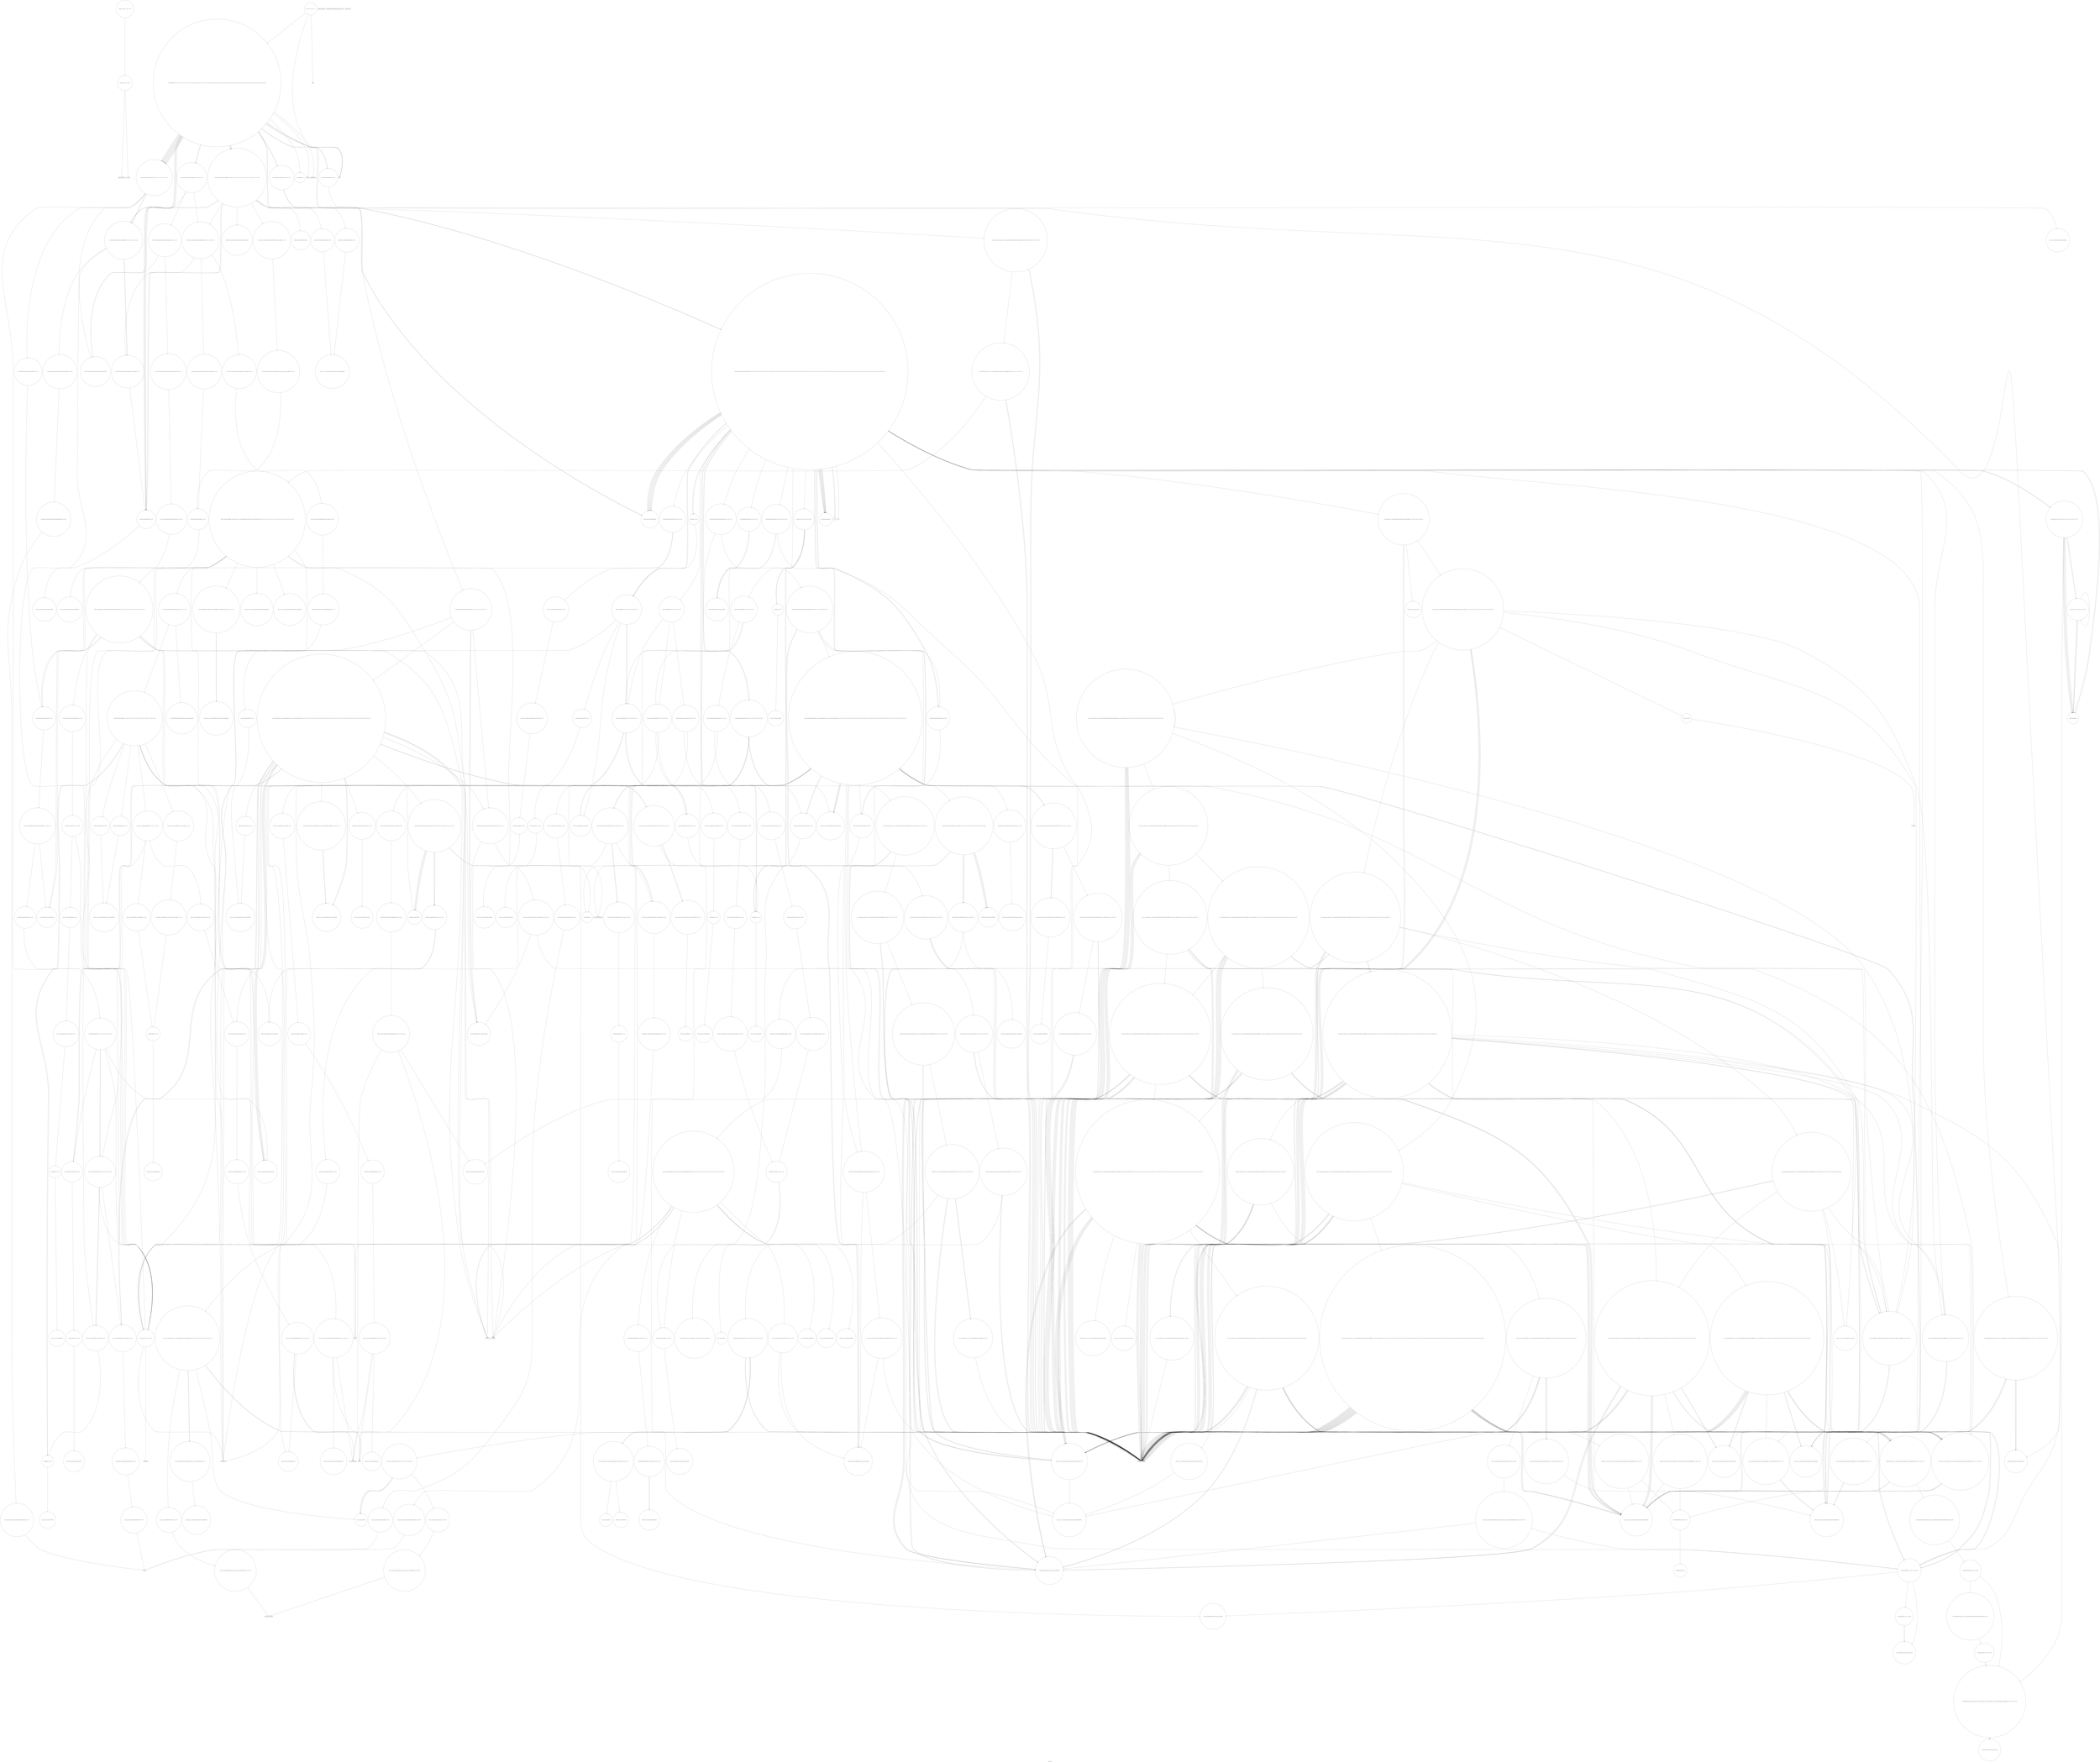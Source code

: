 digraph "Call Graph" {
	label="Call Graph";

	Node0x5585eb93ed90 [shape=record,shape=circle,label="{__cxx_global_var_init|{<s0>1|<s1>2}}"];
	Node0x5585eb93ed90:s0 -> Node0x5585eb93ee10[color=black];
	Node0x5585eb93ed90:s1 -> Node0x5585ec14bbf0[color=black];
	Node0x5585ec157e50 [shape=record,shape=circle,label="{_ZSt8_DestroyIPiEvT_S1_|{<s0>702}}"];
	Node0x5585ec157e50:s0 -> Node0x5585ec157ed0[color=black];
	Node0x5585ec1534b0 [shape=record,shape=circle,label="{_ZNK9__gnu_cxx17__normal_iteratorIPSt4pairIiS1_IiiEESt6vectorIS3_SaIS3_EEE4baseEv}"];
	Node0x5585ec14d2f0 [shape=record,shape=circle,label="{_ZSt22__uninitialized_copy_aISt13move_iteratorIP1EES2_S1_ET0_T_S5_S4_RSaIT1_E|{<s0>228|<s1>229|<s2>230}}"];
	Node0x5585ec14d2f0:s0 -> Node0x5585ec14f210[color=black];
	Node0x5585ec14d2f0:s1 -> Node0x5585ec14f210[color=black];
	Node0x5585ec14d2f0:s2 -> Node0x5585ec14d3f0[color=black];
	Node0x5585ec14c170 [shape=record,shape=circle,label="{_ZNSt6vectorI1ESaIS0_EE9push_backEOS0_|{<s0>46|<s1>47}}"];
	Node0x5585ec14c170:s0 -> Node0x5585ec14ef10[color=black];
	Node0x5585ec14c170:s1 -> Node0x5585ec14ee90[color=black];
	Node0x5585ec158550 [shape=record,shape=circle,label="{_ZNK9__gnu_cxx17__normal_iteratorIPKSt6vectorI1ESaIS2_EES1_IS4_SaIS4_EEEdeEv}"];
	Node0x5585ec14fb90 [shape=record,shape=circle,label="{_ZSt18uninitialized_copyISt13move_iteratorIPSt4pairIiS1_IiiEEES4_ET0_T_S7_S6_|{<s0>407|<s1>408|<s2>409}}"];
	Node0x5585ec14fb90:s0 -> Node0x5585ec14f210[color=black];
	Node0x5585ec14fb90:s1 -> Node0x5585ec14f210[color=black];
	Node0x5585ec14fb90:s2 -> Node0x5585ec14fc10[color=black];
	Node0x5585ec14d9f0 [shape=record,shape=circle,label="{_ZN9__gnu_cxx13new_allocatorI1EE7destroyIS1_EEvPT_}"];
	Node0x5585ec14c870 [shape=record,shape=circle,label="{_ZNSt12_Vector_baseISt6vectorI1ESaIS1_EESaIS3_EE12_Vector_implD2Ev|{<s0>125}}"];
	Node0x5585ec14c870:s0 -> Node0x5585ec14c070[color=black];
	Node0x5585ec158c50 [shape=record,shape=circle,label="{_ZNSt12_Vector_baseI1ESaIS0_EE12_Vector_implC2ERKS1_|{<s0>752}}"];
	Node0x5585ec158c50:s0 -> Node0x5585ec158b50[color=black];
	Node0x5585ec150290 [shape=record,shape=circle,label="{_ZN9__gnu_cxx13new_allocatorISt4pairIiS1_IiiEEE10deallocateEPS3_m|{<s0>428}}"];
	Node0x5585ec150290:s0 -> Node0x5585ec14ec10[color=black];
	Node0x5585ec14e0f0 [shape=record,shape=circle,label="{_ZSt4sortIN9__gnu_cxx17__normal_iteratorIPSt4pairIiS2_IiiEESt6vectorIS4_SaIS4_EEEEEvT_SA_|{<s0>283|<s1>284|<s2>285|<s3>286}}"];
	Node0x5585ec14e0f0:s0 -> Node0x5585ec14f210[color=black];
	Node0x5585ec14e0f0:s1 -> Node0x5585ec14f210[color=black];
	Node0x5585ec14e0f0:s2 -> Node0x5585ec150490[color=black];
	Node0x5585ec14e0f0:s3 -> Node0x5585ec150410[color=black];
	Node0x5585ec14cf70 [shape=record,shape=circle,label="{_ZSt11__addressofISt6vectorI1ESaIS1_EEEPT_RS4_}"];
	Node0x5585ec159350 [shape=record,shape=circle,label="{_GLOBAL__sub_I_Snuke_2_1.cpp|{<s0>776}}"];
	Node0x5585ec159350:s0 -> Node0x5585eb93ed90[color=black];
	Node0x5585ec150990 [shape=record,shape=circle,label="{_ZNK9__gnu_cxx5__ops15_Iter_less_iterclINS_17__normal_iteratorIPSt4pairIiS4_IiiEESt6vectorIS6_SaIS6_EEEESB_EEbT_T0_|{<s0>511|<s1>512|<s2>513}}"];
	Node0x5585ec150990:s0 -> Node0x5585ec151b30[color=black];
	Node0x5585ec150990:s1 -> Node0x5585ec151b30[color=black];
	Node0x5585ec150990:s2 -> Node0x5585ec150f90[color=black];
	Node0x5585ec152030 [shape=record,shape=circle,label="{_ZNSt12_Vector_baseIiSaIiEE17_M_create_storageEm|{<s0>312}}"];
	Node0x5585ec152030:s0 -> Node0x5585ec152230[color=black];
	Node0x5585ec14e690 [shape=record,shape=circle,label="{_ZSt8_DestroyISt6vectorI1ESaIS1_EEEvPT_|{<s0>152}}"];
	Node0x5585ec14e690:s0 -> Node0x5585ec14e710[color=black];
	Node0x5585ec151090 [shape=record,shape=circle,label="{_ZN9__gnu_cxx17__normal_iteratorIPSt4pairIiS1_IiiEESt6vectorIS3_SaIS3_EEEmmEv}"];
	Node0x5585ec152730 [shape=record,shape=circle,label="{_ZSt10__fill_n_aIPimiEN9__gnu_cxx11__enable_ifIXsr11__is_scalarIT1_EE7__valueET_E6__typeES4_T0_RKS3_}"];
	Node0x5585ec14ed90 [shape=record,shape=circle,label="{_ZNSt16allocator_traitsISaISt6vectorI1ESaIS1_EEEE10deallocateERS4_PS3_m|{<s0>169}}"];
	Node0x5585ec14ed90:s0 -> Node0x5585ec14ee10[color=black];
	Node0x5585ec151790 [shape=record,shape=circle,label="{_ZSt25__unguarded_linear_insertIN9__gnu_cxx17__normal_iteratorIPSt4pairIiS2_IiiEESt6vectorIS4_SaIS4_EEEENS0_5__ops14_Val_less_iterEEvT_T0_|{<s0>664|<s1>665|<s2>666|<s3>667|<s4>668|<s5>669|<s6>670|<s7>671|<s8>672|<s9>673|<s10>674|<s11>675|<s12>676|<s13>677|<s14>678|<s15>679}}"];
	Node0x5585ec151790:s0 -> Node0x5585ec151b30[color=black];
	Node0x5585ec151790:s1 -> Node0x5585ec153030[color=black];
	Node0x5585ec151790:s2 -> Node0x5585ec14f210[color=black];
	Node0x5585ec151790:s3 -> Node0x5585ec14f210[color=black];
	Node0x5585ec151790:s4 -> Node0x5585ec151090[color=black];
	Node0x5585ec151790:s5 -> Node0x5585ec14f210[color=black];
	Node0x5585ec151790:s6 -> Node0x5585ec157b50[color=black];
	Node0x5585ec151790:s7 -> Node0x5585ec151b30[color=black];
	Node0x5585ec151790:s8 -> Node0x5585ec153030[color=black];
	Node0x5585ec151790:s9 -> Node0x5585ec151b30[color=black];
	Node0x5585ec151790:s10 -> Node0x5585ec150c10[color=black];
	Node0x5585ec151790:s11 -> Node0x5585ec14f210[color=black];
	Node0x5585ec151790:s12 -> Node0x5585ec151090[color=black];
	Node0x5585ec151790:s13 -> Node0x5585ec153030[color=black];
	Node0x5585ec151790:s14 -> Node0x5585ec151b30[color=black];
	Node0x5585ec151790:s15 -> Node0x5585ec150c10[color=black];
	Node0x5585ec152e30 [shape=record,shape=circle,label="{_ZN2uf4rootEi|{<s0>339|<s1>340|<s2>341|<s3>342}}"];
	Node0x5585ec152e30:s0 -> Node0x5585ec14dcf0[color=black];
	Node0x5585ec152e30:s1 -> Node0x5585ec14dcf0[color=black];
	Node0x5585ec152e30:s2 -> Node0x5585ec152e30[color=black];
	Node0x5585ec152e30:s3 -> Node0x5585ec14dcf0[color=black];
	Node0x5585ec14f490 [shape=record,shape=circle,label="{_ZSt34__uninitialized_move_if_noexcept_aIP1ES1_SaIS0_EET0_T_S4_S3_RT1_|{<s0>217|<s1>218|<s2>219}}"];
	Node0x5585ec14f490:s0 -> Node0x5585ec14d370[color=black];
	Node0x5585ec14f490:s1 -> Node0x5585ec14d370[color=black];
	Node0x5585ec14f490:s2 -> Node0x5585ec14d2f0[color=black];
	Node0x5585eb93ee10 [shape=record,shape=Mrecord,label="{_ZNSt8ios_base4InitC1Ev}"];
	Node0x5585ec157ed0 [shape=record,shape=circle,label="{_ZNSt12_Destroy_auxILb1EE9__destroyIPiEEvT_S3_}"];
	Node0x5585ec153530 [shape=record,shape=circle,label="{_ZNSt12_Vector_baseISt4pairIiS0_IiiEESaIS2_EE19_M_get_Tp_allocatorEv}"];
	Node0x5585ec14d370 [shape=record,shape=circle,label="{_ZSt32__make_move_if_noexcept_iteratorI1ESt13move_iteratorIPS0_EET0_PT_|{<s0>231}}"];
	Node0x5585ec14d370:s0 -> Node0x5585ec14d970[color=black];
	Node0x5585ec14c1f0 [shape=record,shape=circle,label="{_ZN6Solver4calcEiSt6vectorIS0_I1ESaIS1_EESaIS3_EES5_|{<s0>48|<s1>49|<s2>50|<s3>51|<s4>52|<s5>53|<s6>54|<s7>55|<s8>56|<s9>57|<s10>58|<s11>59|<s12>60|<s13>61|<s14>62|<s15>63|<s16>64|<s17>65|<s18>66|<s19>67|<s20>68|<s21>69|<s22>70|<s23>71|<s24>72|<s25>73|<s26>74|<s27>75|<s28>76|<s29>77|<s30>78|<s31>79|<s32>80|<s33>81|<s34>82|<s35>83|<s36>84|<s37>85|<s38>86|<s39>87|<s40>88|<s41>89|<s42>90|<s43>91|<s44>92|<s45>93|<s46>94|<s47>95|<s48>96|<s49>97}}"];
	Node0x5585ec14c1f0:s0 -> Node0x5585ec14da70[color=black];
	Node0x5585ec14c1f0:s1 -> Node0x5585ec14daf0[color=black];
	Node0x5585ec14c1f0:s2 -> Node0x5585ec14db70[color=black];
	Node0x5585ec14c1f0:s3 -> Node0x5585ec14c0f0[color=black];
	Node0x5585ec14c1f0:s4 -> Node0x5585ec14dbf0[color=black];
	Node0x5585ec14c1f0:s5 -> Node0x5585ec14bc70[color=black];
	Node0x5585ec14c1f0:s6 -> Node0x5585ec14db70[color=black];
	Node0x5585ec14c1f0:s7 -> Node0x5585ec14c0f0[color=black];
	Node0x5585ec14c1f0:s8 -> Node0x5585ec14dbf0[color=black];
	Node0x5585ec14c1f0:s9 -> Node0x5585ec14c0f0[color=black];
	Node0x5585ec14c1f0:s10 -> Node0x5585ec14dbf0[color=black];
	Node0x5585ec14c1f0:s11 -> Node0x5585ec14bc70[color=black];
	Node0x5585ec14c1f0:s12 -> Node0x5585ec14dc70[color=black];
	Node0x5585ec14c1f0:s13 -> Node0x5585ec14dcf0[color=black];
	Node0x5585ec14c1f0:s14 -> Node0x5585ec14c0f0[color=black];
	Node0x5585ec14c1f0:s15 -> Node0x5585ec14dbf0[color=black];
	Node0x5585ec14c1f0:s16 -> Node0x5585ec14c0f0[color=black];
	Node0x5585ec14c1f0:s17 -> Node0x5585ec14dbf0[color=black];
	Node0x5585ec14c1f0:s18 -> Node0x5585ec14dd70[color=black];
	Node0x5585ec14c1f0:s19 -> Node0x5585ec14ddf0[color=black];
	Node0x5585ec14c1f0:s20 -> Node0x5585ec14de70[color=black];
	Node0x5585ec14c1f0:s21 -> Node0x5585ec14c0f0[color=black];
	Node0x5585ec14c1f0:s22 -> Node0x5585ec14dbf0[color=black];
	Node0x5585ec14c1f0:s23 -> Node0x5585ec14c0f0[color=black];
	Node0x5585ec14c1f0:s24 -> Node0x5585ec14dbf0[color=black];
	Node0x5585ec14c1f0:s25 -> Node0x5585ec14def0[color=black];
	Node0x5585ec14c1f0:s26 -> Node0x5585ec151c30[color=black];
	Node0x5585ec14c1f0:s27 -> Node0x5585ec151cb0[color=black];
	Node0x5585ec14c1f0:s28 -> Node0x5585ec14dcf0[color=black];
	Node0x5585ec14c1f0:s29 -> Node0x5585ec14c0f0[color=black];
	Node0x5585ec14c1f0:s30 -> Node0x5585ec14dbf0[color=black];
	Node0x5585ec14c1f0:s31 -> Node0x5585ec14c0f0[color=black];
	Node0x5585ec14c1f0:s32 -> Node0x5585ec14dbf0[color=black];
	Node0x5585ec14c1f0:s33 -> Node0x5585ec14dff0[color=black];
	Node0x5585ec14c1f0:s34 -> Node0x5585ec14e070[color=black];
	Node0x5585ec14c1f0:s35 -> Node0x5585ec14df70[color=black];
	Node0x5585ec14c1f0:s36 -> Node0x5585ec14e170[color=black];
	Node0x5585ec14c1f0:s37 -> Node0x5585ec14e1f0[color=black];
	Node0x5585ec14c1f0:s38 -> Node0x5585ec14e0f0[color=black];
	Node0x5585ec14c1f0:s39 -> Node0x5585ec14e170[color=black];
	Node0x5585ec14c1f0:s40 -> Node0x5585ec14e1f0[color=black];
	Node0x5585ec14c1f0:s41 -> Node0x5585ec151ab0[color=black];
	Node0x5585ec14c1f0:s42 -> Node0x5585ec151b30[color=black];
	Node0x5585ec14c1f0:s43 -> Node0x5585ec14f210[color=black];
	Node0x5585ec14c1f0:s44 -> Node0x5585ec14def0[color=black];
	Node0x5585ec14c1f0:s45 -> Node0x5585ec151bb0[color=black];
	Node0x5585ec14c1f0:s46 -> Node0x5585ec151c30[color=black];
	Node0x5585ec14c1f0:s47 -> Node0x5585ec151cb0[color=black];
	Node0x5585ec14c1f0:s48 -> Node0x5585ec151d30[color=black];
	Node0x5585ec14c1f0:s49 -> Node0x5585ec151d30[color=black];
	Node0x5585ec1585d0 [shape=record,shape=circle,label="{_ZN9__gnu_cxx17__normal_iteratorIPKSt6vectorI1ESaIS2_EES1_IS4_SaIS4_EEEppEv}"];
	Node0x5585ec14fc10 [shape=record,shape=circle,label="{_ZNSt20__uninitialized_copyILb0EE13__uninit_copyISt13move_iteratorIPSt4pairIiS3_IiiEEES6_EET0_T_S9_S8_|{<s0>410|<s1>411|<s2>412|<s3>413|<s4>414|<s5>415|<s6>416|<s7>417|<s8>418|<s9>419|<s10>420}}"];
	Node0x5585ec14fc10:s0 -> Node0x5585ec14fc90[color=black];
	Node0x5585ec14fc10:s1 -> Node0x5585ec14fd90[color=black];
	Node0x5585ec14fc10:s2 -> Node0x5585ec14fe10[color=black];
	Node0x5585ec14fc10:s3 -> Node0x5585ec14fd10[color=black];
	Node0x5585ec14fc10:s4 -> Node0x5585ec14fe90[color=black];
	Node0x5585ec14fc10:s5 -> Node0x5585ec14cff0[color=black];
	Node0x5585ec14fc10:s6 -> Node0x5585ec14ff10[color=black];
	Node0x5585ec14fc10:s7 -> Node0x5585ec14d0f0[color=black];
	Node0x5585ec14fc10:s8 -> Node0x5585ec14d170[color=black];
	Node0x5585ec14fc10:s9 -> Node0x5585ec14e310[color=black];
	Node0x5585ec14fc10:s10 -> Node0x5585ec14d1f0[color=black];
	Node0x5585ec14da70 [shape=record,shape=circle,label="{_ZNSaIiEC2Ev|{<s0>251}}"];
	Node0x5585ec14da70:s0 -> Node0x5585ec151db0[color=black];
	Node0x5585ec14c8f0 [shape=record,shape=circle,label="{_ZN9__gnu_cxx13new_allocatorISt6vectorI1ESaIS2_EEEC2ERKS5_}"];
	Node0x5585ec158cd0 [shape=record,shape=circle,label="{_ZNSt12_Vector_baseI1ESaIS0_EE17_M_create_storageEm|{<s0>753}}"];
	Node0x5585ec158cd0:s0 -> Node0x5585ec14f410[color=black];
	Node0x5585ec150310 [shape=record,shape=circle,label="{_ZSt7forwardIRiEOT_RNSt16remove_referenceIS1_E4typeE}"];
	Node0x5585ec14e170 [shape=record,shape=circle,label="{_ZNSt6vectorISt4pairIiS0_IiiEESaIS2_EE5beginEv|{<s0>287}}"];
	Node0x5585ec14e170:s0 -> Node0x5585ec150b90[color=black];
	Node0x5585ec14cff0 [shape=record,shape=Mrecord,label="{__cxa_begin_catch}"];
	Node0x5585ec150a10 [shape=record,shape=circle,label="{_ZSt10__pop_heapIN9__gnu_cxx17__normal_iteratorIPSt4pairIiS2_IiiEESt6vectorIS4_SaIS4_EEEENS0_5__ops15_Iter_less_iterEEvT_SC_SC_RT0_|{<s0>514|<s1>515|<s2>516|<s3>517|<s4>518|<s5>519|<s6>520|<s7>521|<s8>522|<s9>523|<s10>524|<s11>525|<s12>526}}"];
	Node0x5585ec150a10:s0 -> Node0x5585ec151b30[color=black];
	Node0x5585ec150a10:s1 -> Node0x5585ec153030[color=black];
	Node0x5585ec150a10:s2 -> Node0x5585ec14f210[color=black];
	Node0x5585ec150a10:s3 -> Node0x5585ec151b30[color=black];
	Node0x5585ec150a10:s4 -> Node0x5585ec153030[color=black];
	Node0x5585ec150a10:s5 -> Node0x5585ec151b30[color=black];
	Node0x5585ec150a10:s6 -> Node0x5585ec150c10[color=black];
	Node0x5585ec150a10:s7 -> Node0x5585ec14f210[color=black];
	Node0x5585ec150a10:s8 -> Node0x5585ec153330[color=black];
	Node0x5585ec150a10:s9 -> Node0x5585ec153030[color=black];
	Node0x5585ec150a10:s10 -> Node0x5585ec14f210[color=black];
	Node0x5585ec150a10:s11 -> Node0x5585ec14f210[color=black];
	Node0x5585ec150a10:s12 -> Node0x5585ec150b10[color=black];
	Node0x5585ec1520b0 [shape=record,shape=circle,label="{_ZNSt12_Vector_baseIiSaIiEE12_Vector_implD2Ev|{<s0>313}}"];
	Node0x5585ec1520b0:s0 -> Node0x5585ec14db70[color=black];
	Node0x5585ec14e710 [shape=record,shape=circle,label="{_ZNSt6vectorI1ESaIS0_EED2Ev|{<s0>153|<s1>154|<s2>155|<s3>156|<s4>157}}"];
	Node0x5585ec14e710:s0 -> Node0x5585ec14e810[color=black];
	Node0x5585ec14e710:s1 -> Node0x5585ec14e790[color=black];
	Node0x5585ec14e710:s2 -> Node0x5585ec14e890[color=black];
	Node0x5585ec14e710:s3 -> Node0x5585ec14e890[color=black];
	Node0x5585ec14e710:s4 -> Node0x5585ec14d1f0[color=black];
	Node0x5585ec151110 [shape=record,shape=circle,label="{_ZSt22__move_median_to_firstIN9__gnu_cxx17__normal_iteratorIPSt4pairIiS2_IiiEESt6vectorIS4_SaIS4_EEEENS0_5__ops15_Iter_less_iterEEvT_SC_SC_SC_T0_|{<s0>572|<s1>573|<s2>574|<s3>575|<s4>576|<s5>577|<s6>578|<s7>579|<s8>580|<s9>581|<s10>582|<s11>583|<s12>584|<s13>585|<s14>586|<s15>587|<s16>588|<s17>589|<s18>590|<s19>591|<s20>592|<s21>593|<s22>594|<s23>595|<s24>596|<s25>597|<s26>598|<s27>599|<s28>600|<s29>601|<s30>602|<s31>603|<s32>604}}"];
	Node0x5585ec151110:s0 -> Node0x5585ec14f210[color=black];
	Node0x5585ec151110:s1 -> Node0x5585ec14f210[color=black];
	Node0x5585ec151110:s2 -> Node0x5585ec150990[color=black];
	Node0x5585ec151110:s3 -> Node0x5585ec14f210[color=black];
	Node0x5585ec151110:s4 -> Node0x5585ec14f210[color=black];
	Node0x5585ec151110:s5 -> Node0x5585ec150990[color=black];
	Node0x5585ec151110:s6 -> Node0x5585ec14f210[color=black];
	Node0x5585ec151110:s7 -> Node0x5585ec14f210[color=black];
	Node0x5585ec151110:s8 -> Node0x5585ec151290[color=black];
	Node0x5585ec151110:s9 -> Node0x5585ec14f210[color=black];
	Node0x5585ec151110:s10 -> Node0x5585ec14f210[color=black];
	Node0x5585ec151110:s11 -> Node0x5585ec150990[color=black];
	Node0x5585ec151110:s12 -> Node0x5585ec14f210[color=black];
	Node0x5585ec151110:s13 -> Node0x5585ec14f210[color=black];
	Node0x5585ec151110:s14 -> Node0x5585ec151290[color=black];
	Node0x5585ec151110:s15 -> Node0x5585ec14f210[color=black];
	Node0x5585ec151110:s16 -> Node0x5585ec14f210[color=black];
	Node0x5585ec151110:s17 -> Node0x5585ec151290[color=black];
	Node0x5585ec151110:s18 -> Node0x5585ec14f210[color=black];
	Node0x5585ec151110:s19 -> Node0x5585ec14f210[color=black];
	Node0x5585ec151110:s20 -> Node0x5585ec150990[color=black];
	Node0x5585ec151110:s21 -> Node0x5585ec14f210[color=black];
	Node0x5585ec151110:s22 -> Node0x5585ec14f210[color=black];
	Node0x5585ec151110:s23 -> Node0x5585ec151290[color=black];
	Node0x5585ec151110:s24 -> Node0x5585ec14f210[color=black];
	Node0x5585ec151110:s25 -> Node0x5585ec14f210[color=black];
	Node0x5585ec151110:s26 -> Node0x5585ec150990[color=black];
	Node0x5585ec151110:s27 -> Node0x5585ec14f210[color=black];
	Node0x5585ec151110:s28 -> Node0x5585ec14f210[color=black];
	Node0x5585ec151110:s29 -> Node0x5585ec151290[color=black];
	Node0x5585ec151110:s30 -> Node0x5585ec14f210[color=black];
	Node0x5585ec151110:s31 -> Node0x5585ec14f210[color=black];
	Node0x5585ec151110:s32 -> Node0x5585ec151290[color=black];
	Node0x5585ec1527b0 [shape=record,shape=circle,label="{_ZSt12__niter_baseIPiET_S1_}"];
	Node0x5585ec14ee10 [shape=record,shape=circle,label="{_ZN9__gnu_cxx13new_allocatorISt6vectorI1ESaIS2_EEE10deallocateEPS4_m|{<s0>170}}"];
	Node0x5585ec14ee10:s0 -> Node0x5585ec14ec10[color=black];
	Node0x5585ec151810 [shape=record,shape=circle,label="{_ZN9__gnu_cxx5__ops15__val_comp_iterENS0_15_Iter_less_iterE}"];
	Node0x5585ec152eb0 [shape=record,shape=circle,label="{_ZSt4swapIiENSt9enable_ifIXsr6__and_ISt6__not_ISt15__is_tuple_likeIT_EESt21is_move_constructibleIS3_ESt18is_move_assignableIS3_EEE5valueEvE4typeERS3_SC_|{<s0>343|<s1>344|<s2>345}}"];
	Node0x5585ec152eb0:s0 -> Node0x5585ec152f30[color=black];
	Node0x5585ec152eb0:s1 -> Node0x5585ec152f30[color=black];
	Node0x5585ec152eb0:s2 -> Node0x5585ec152f30[color=black];
	Node0x5585ec14f510 [shape=record,shape=circle,label="{_ZNK9__gnu_cxx17__normal_iteratorIP1ESt6vectorIS1_SaIS1_EEE4baseEv}"];
	Node0x5585ec14bb70 [shape=record,shape=Mrecord,label="{_ZNSt8ios_base4InitD1Ev}"];
	Node0x5585ec157f50 [shape=record,shape=circle,label="{_ZNKSt6vectorIS_I1ESaIS0_EESaIS2_EE4sizeEv}"];
	Node0x5585ec1535b0 [shape=record,shape=circle,label="{_ZNSt16allocator_traitsISaISt4pairIiS0_IiiEEEE7destroyIS2_EEvRS3_PT_|{<s0>393}}"];
	Node0x5585ec1535b0:s0 -> Node0x5585ec150190[color=black];
	Node0x5585ec14d3f0 [shape=record,shape=circle,label="{_ZSt18uninitialized_copyISt13move_iteratorIP1EES2_ET0_T_S5_S4_|{<s0>232|<s1>233|<s2>234}}"];
	Node0x5585ec14d3f0:s0 -> Node0x5585ec14f210[color=black];
	Node0x5585ec14d3f0:s1 -> Node0x5585ec14f210[color=black];
	Node0x5585ec14d3f0:s2 -> Node0x5585ec14d470[color=black];
	Node0x5585ec14c270 [shape=record,shape=circle,label="{_ZNSt6vectorIS_I1ESaIS0_EESaIS2_EEC2ERKS4_|{<s0>98|<s1>99|<s2>100|<s3>101|<s4>102|<s5>103|<s6>104|<s7>105|<s8>106|<s9>107|<s10>108}}"];
	Node0x5585ec14c270:s0 -> Node0x5585ec157f50[color=black];
	Node0x5585ec14c270:s1 -> Node0x5585ec158050[color=black];
	Node0x5585ec14c270:s2 -> Node0x5585ec157fd0[color=black];
	Node0x5585ec14c270:s3 -> Node0x5585ec14c5f0[color=black];
	Node0x5585ec14c270:s4 -> Node0x5585ec14c070[color=black];
	Node0x5585ec14c270:s5 -> Node0x5585ec158150[color=black];
	Node0x5585ec14c270:s6 -> Node0x5585ec1581d0[color=black];
	Node0x5585ec14c270:s7 -> Node0x5585ec14cd70[color=black];
	Node0x5585ec14c270:s8 -> Node0x5585ec1580d0[color=black];
	Node0x5585ec14c270:s9 -> Node0x5585ec14c070[color=black];
	Node0x5585ec14c270:s10 -> Node0x5585ec14c6f0[color=black];
	Node0x5585ec158650 [shape=record,shape=circle,label="{_ZNK9__gnu_cxx17__normal_iteratorIPKSt6vectorI1ESaIS2_EES1_IS4_SaIS4_EEE4baseEv}"];
	Node0x5585ec14fc90 [shape=record,shape=circle,label="{_ZStneIPSt4pairIiS0_IiiEEEbRKSt13move_iteratorIT_ES8_|{<s0>421}}"];
	Node0x5585ec14fc90:s0 -> Node0x5585ec14ff90[color=black];
	Node0x5585ec14daf0 [shape=record,shape=circle,label="{_ZNSt6vectorIiSaIiEEC2EmRKS0_|{<s0>252|<s1>253|<s2>254}}"];
	Node0x5585ec14daf0:s0 -> Node0x5585ec151e30[color=black];
	Node0x5585ec14daf0:s1 -> Node0x5585ec151eb0[color=black];
	Node0x5585ec14daf0:s2 -> Node0x5585ec151f30[color=black];
	Node0x5585ec14c970 [shape=record,shape=circle,label="{_ZNSt12_Vector_baseISt6vectorI1ESaIS1_EESaIS3_EE11_M_allocateEm|{<s0>126}}"];
	Node0x5585ec14c970:s0 -> Node0x5585ec14c9f0[color=black];
	Node0x5585ec158d50 [shape=record,shape=circle,label="{_ZSt18uninitialized_copyIN9__gnu_cxx17__normal_iteratorIPK1ESt6vectorIS2_SaIS2_EEEEPS2_ET0_T_SB_SA_|{<s0>754|<s1>755|<s2>756}}"];
	Node0x5585ec158d50:s0 -> Node0x5585ec14f210[color=black];
	Node0x5585ec158d50:s1 -> Node0x5585ec14f210[color=black];
	Node0x5585ec158d50:s2 -> Node0x5585ec158dd0[color=black];
	Node0x5585ec150390 [shape=record,shape=circle,label="{_ZSt7forwardISt4pairIiiEEOT_RNSt16remove_referenceIS2_E4typeE}"];
	Node0x5585ec14e1f0 [shape=record,shape=circle,label="{_ZNSt6vectorISt4pairIiS0_IiiEESaIS2_EE3endEv|{<s0>288}}"];
	Node0x5585ec14e1f0:s0 -> Node0x5585ec150b90[color=black];
	Node0x5585ec14d070 [shape=record,shape=circle,label="{_ZSt8_DestroyIPSt6vectorI1ESaIS1_EEEvT_S5_|{<s0>142}}"];
	Node0x5585ec14d070:s0 -> Node0x5585ec14e610[color=black];
	Node0x5585ec150a90 [shape=record,shape=circle,label="{_ZNK9__gnu_cxx17__normal_iteratorIPSt4pairIiS1_IiiEESt6vectorIS3_SaIS3_EEEplEl|{<s0>527}}"];
	Node0x5585ec150a90:s0 -> Node0x5585ec150b90[color=black];
	Node0x5585ec152130 [shape=record,shape=circle,label="{_ZNSaIiEC2ERKS_|{<s0>314}}"];
	Node0x5585ec152130:s0 -> Node0x5585ec1521b0[color=black];
	Node0x5585ec14e790 [shape=record,shape=circle,label="{_ZSt8_DestroyIP1ES0_EvT_S2_RSaIT0_E|{<s0>158}}"];
	Node0x5585ec14e790:s0 -> Node0x5585ec14e910[color=black];
	Node0x5585ec151190 [shape=record,shape=circle,label="{_ZNK9__gnu_cxx17__normal_iteratorIPSt4pairIiS1_IiiEESt6vectorIS3_SaIS3_EEEmiEl|{<s0>605}}"];
	Node0x5585ec151190:s0 -> Node0x5585ec150b90[color=black];
	Node0x5585ec152830 [shape=record,shape=circle,label="{_ZNSt12_Vector_baseIiSaIiEE13_M_deallocateEPim|{<s0>325}}"];
	Node0x5585ec152830:s0 -> Node0x5585ec1528b0[color=black];
	Node0x5585ec14ee90 [shape=record,shape=circle,label="{_ZNSt6vectorI1ESaIS0_EE12emplace_backIJS0_EEEvDpOT_|{<s0>171|<s1>172|<s2>173|<s3>174|<s4>175}}"];
	Node0x5585ec14ee90:s0 -> Node0x5585ec14f010[color=black];
	Node0x5585ec14ee90:s1 -> Node0x5585ec14ef90[color=black];
	Node0x5585ec14ee90:s2 -> Node0x5585ec14f110[color=black];
	Node0x5585ec14ee90:s3 -> Node0x5585ec14f010[color=black];
	Node0x5585ec14ee90:s4 -> Node0x5585ec14f090[color=black];
	Node0x5585ec151890 [shape=record,shape=circle,label="{_ZSt23__copy_move_backward_a2ILb1EN9__gnu_cxx17__normal_iteratorIPSt4pairIiS2_IiiEESt6vectorIS4_SaIS4_EEEES9_ET1_T0_SB_SA_|{<s0>680|<s1>681|<s2>682|<s3>683|<s4>684|<s5>685|<s6>686|<s7>687}}"];
	Node0x5585ec151890:s0 -> Node0x5585ec14f210[color=black];
	Node0x5585ec151890:s1 -> Node0x5585ec151a10[color=black];
	Node0x5585ec151890:s2 -> Node0x5585ec14f210[color=black];
	Node0x5585ec151890:s3 -> Node0x5585ec151a10[color=black];
	Node0x5585ec151890:s4 -> Node0x5585ec14f210[color=black];
	Node0x5585ec151890:s5 -> Node0x5585ec151a10[color=black];
	Node0x5585ec151890:s6 -> Node0x5585ec151990[color=black];
	Node0x5585ec151890:s7 -> Node0x5585ec150b90[color=black];
	Node0x5585ec152f30 [shape=record,shape=circle,label="{_ZSt4moveIRiEONSt16remove_referenceIT_E4typeEOS2_}"];
	Node0x5585ec14f590 [shape=record,shape=circle,label="{_ZNSt16allocator_traitsISaI1EEE7destroyIS0_EEvRS1_PT_|{<s0>220}}"];
	Node0x5585ec14f590:s0 -> Node0x5585ec14d9f0[color=black];
	Node0x5585ec14bbf0 [shape=record,shape=Mrecord,label="{__cxa_atexit}"];
	Node0x5585ec157fd0 [shape=record,shape=circle,label="{_ZN9__gnu_cxx14__alloc_traitsISaISt6vectorI1ESaIS2_EEEE17_S_select_on_copyERKS5_|{<s0>703}}"];
	Node0x5585ec157fd0:s0 -> Node0x5585ec158250[color=black];
	Node0x5585ec153630 [shape=record,shape=circle,label="{_ZSt8_DestroyIPSt4pairIiS0_IiiEES2_EvT_S4_RSaIT0_E|{<s0>394}}"];
	Node0x5585ec153630:s0 -> Node0x5585ec14ff10[color=black];
	Node0x5585ec14d470 [shape=record,shape=circle,label="{_ZNSt20__uninitialized_copyILb1EE13__uninit_copyISt13move_iteratorIP1EES4_EET0_T_S7_S6_|{<s0>235|<s1>236|<s2>237}}"];
	Node0x5585ec14d470:s0 -> Node0x5585ec14f210[color=black];
	Node0x5585ec14d470:s1 -> Node0x5585ec14f210[color=black];
	Node0x5585ec14d470:s2 -> Node0x5585ec14d4f0[color=black];
	Node0x5585ec14c2f0 [shape=record,shape=circle,label="{_ZNSt6vectorIS_I1ESaIS0_EESaIS2_EED2Ev|{<s0>109|<s1>110|<s2>111|<s3>112|<s4>113}}"];
	Node0x5585ec14c2f0:s0 -> Node0x5585ec14cd70[color=black];
	Node0x5585ec14c2f0:s1 -> Node0x5585ec1592d0[color=black];
	Node0x5585ec14c2f0:s2 -> Node0x5585ec14c6f0[color=black];
	Node0x5585ec14c2f0:s3 -> Node0x5585ec14c6f0[color=black];
	Node0x5585ec14c2f0:s4 -> Node0x5585ec14d1f0[color=black];
	Node0x5585ec1586d0 [shape=record,shape=circle,label="{_ZSt7forwardIRKSt6vectorI1ESaIS1_EEEOT_RNSt16remove_referenceIS6_E4typeE}"];
	Node0x5585ec14fd10 [shape=record,shape=circle,label="{_ZSt10_ConstructISt4pairIiS0_IiiEEJS2_EEvPT_DpOT0_|{<s0>422|<s1>423}}"];
	Node0x5585ec14fd10:s0 -> Node0x5585ec153130[color=black];
	Node0x5585ec14fd10:s1 -> Node0x5585ec14f210[color=black];
	Node0x5585ec14db70 [shape=record,shape=circle,label="{_ZNSaIiED2Ev|{<s0>255}}"];
	Node0x5585ec14db70:s0 -> Node0x5585ec152430[color=black];
	Node0x5585ec14c9f0 [shape=record,shape=circle,label="{_ZNSt16allocator_traitsISaISt6vectorI1ESaIS1_EEEE8allocateERS4_m|{<s0>127}}"];
	Node0x5585ec14c9f0:s0 -> Node0x5585ec14ca70[color=black];
	Node0x5585ec158dd0 [shape=record,shape=circle,label="{_ZNSt20__uninitialized_copyILb1EE13__uninit_copyIN9__gnu_cxx17__normal_iteratorIPK1ESt6vectorIS4_SaIS4_EEEEPS4_EET0_T_SD_SC_|{<s0>757|<s1>758|<s2>759}}"];
	Node0x5585ec158dd0:s0 -> Node0x5585ec14f210[color=black];
	Node0x5585ec158dd0:s1 -> Node0x5585ec14f210[color=black];
	Node0x5585ec158dd0:s2 -> Node0x5585ec158e50[color=black];
	Node0x5585ec150410 [shape=record,shape=circle,label="{_ZSt6__sortIN9__gnu_cxx17__normal_iteratorIPSt4pairIiS2_IiiEESt6vectorIS4_SaIS4_EEEENS0_5__ops15_Iter_less_iterEEvT_SC_T0_|{<s0>429|<s1>430|<s2>431|<s3>432|<s4>433|<s5>434|<s6>435|<s7>436|<s8>437}}"];
	Node0x5585ec150410:s0 -> Node0x5585ec151ab0[color=black];
	Node0x5585ec150410:s1 -> Node0x5585ec14f210[color=black];
	Node0x5585ec150410:s2 -> Node0x5585ec14f210[color=black];
	Node0x5585ec150410:s3 -> Node0x5585ec153330[color=black];
	Node0x5585ec150410:s4 -> Node0x5585ec150590[color=black];
	Node0x5585ec150410:s5 -> Node0x5585ec150510[color=black];
	Node0x5585ec150410:s6 -> Node0x5585ec14f210[color=black];
	Node0x5585ec150410:s7 -> Node0x5585ec14f210[color=black];
	Node0x5585ec150410:s8 -> Node0x5585ec150610[color=black];
	Node0x5585ec151ab0 [shape=record,shape=circle,label="{_ZN9__gnu_cxxneIPSt4pairIiS1_IiiEESt6vectorIS3_SaIS3_EEEEbRKNS_17__normal_iteratorIT_T0_EESD_|{<s0>289|<s1>290}}"];
	Node0x5585ec151ab0:s0 -> Node0x5585ec1534b0[color=black];
	Node0x5585ec151ab0:s1 -> Node0x5585ec1534b0[color=black];
	Node0x5585ec14d0f0 [shape=record,shape=Mrecord,label="{__cxa_rethrow}"];
	Node0x5585ec150b10 [shape=record,shape=circle,label="{_ZSt13__adjust_heapIN9__gnu_cxx17__normal_iteratorIPSt4pairIiS2_IiiEESt6vectorIS4_SaIS4_EEEElS4_NS0_5__ops15_Iter_less_iterEEvT_T0_SD_T1_T2_|{<s0>528|<s1>529|<s2>530|<s3>531|<s4>532|<s5>533|<s6>534|<s7>535|<s8>536|<s9>537|<s10>538|<s11>539|<s12>540|<s13>541|<s14>542|<s15>543|<s16>544|<s17>545|<s18>546|<s19>547|<s20>548|<s21>549|<s22>550}}"];
	Node0x5585ec150b10:s0 -> Node0x5585ec14f210[color=black];
	Node0x5585ec150b10:s1 -> Node0x5585ec150a90[color=black];
	Node0x5585ec150b10:s2 -> Node0x5585ec150a90[color=black];
	Node0x5585ec150b10:s3 -> Node0x5585ec150990[color=black];
	Node0x5585ec150b10:s4 -> Node0x5585ec150a90[color=black];
	Node0x5585ec150b10:s5 -> Node0x5585ec151b30[color=black];
	Node0x5585ec150b10:s6 -> Node0x5585ec153030[color=black];
	Node0x5585ec150b10:s7 -> Node0x5585ec150a90[color=black];
	Node0x5585ec150b10:s8 -> Node0x5585ec151b30[color=black];
	Node0x5585ec150b10:s9 -> Node0x5585ec150c10[color=black];
	Node0x5585ec150b10:s10 -> Node0x5585ec150a90[color=black];
	Node0x5585ec150b10:s11 -> Node0x5585ec151b30[color=black];
	Node0x5585ec150b10:s12 -> Node0x5585ec153030[color=black];
	Node0x5585ec150b10:s13 -> Node0x5585ec150a90[color=black];
	Node0x5585ec150b10:s14 -> Node0x5585ec151b30[color=black];
	Node0x5585ec150b10:s15 -> Node0x5585ec150c10[color=black];
	Node0x5585ec150b10:s16 -> Node0x5585ec150c90[color=black];
	Node0x5585ec150b10:s17 -> Node0x5585ec150d10[color=black];
	Node0x5585ec150b10:s18 -> Node0x5585ec14f210[color=black];
	Node0x5585ec150b10:s19 -> Node0x5585ec153030[color=black];
	Node0x5585ec150b10:s20 -> Node0x5585ec14f210[color=black];
	Node0x5585ec150b10:s21 -> Node0x5585ec14f210[color=black];
	Node0x5585ec150b10:s22 -> Node0x5585ec150d90[color=black];
	Node0x5585ec1521b0 [shape=record,shape=circle,label="{_ZN9__gnu_cxx13new_allocatorIiEC2ERKS1_}"];
	Node0x5585ec14e810 [shape=record,shape=circle,label="{_ZNSt12_Vector_baseI1ESaIS0_EE19_M_get_Tp_allocatorEv}"];
	Node0x5585ec151210 [shape=record,shape=circle,label="{_ZSt21__unguarded_partitionIN9__gnu_cxx17__normal_iteratorIPSt4pairIiS2_IiiEESt6vectorIS4_SaIS4_EEEENS0_5__ops15_Iter_less_iterEET_SC_SC_SC_T0_|{<s0>606|<s1>607|<s2>608|<s3>609|<s4>610|<s5>611|<s6>612|<s7>613|<s8>614|<s9>615|<s10>616|<s11>617|<s12>618|<s13>619|<s14>620}}"];
	Node0x5585ec151210:s0 -> Node0x5585ec14f210[color=black];
	Node0x5585ec151210:s1 -> Node0x5585ec14f210[color=black];
	Node0x5585ec151210:s2 -> Node0x5585ec150990[color=black];
	Node0x5585ec151210:s3 -> Node0x5585ec151bb0[color=black];
	Node0x5585ec151210:s4 -> Node0x5585ec151090[color=black];
	Node0x5585ec151210:s5 -> Node0x5585ec14f210[color=black];
	Node0x5585ec151210:s6 -> Node0x5585ec14f210[color=black];
	Node0x5585ec151210:s7 -> Node0x5585ec150990[color=black];
	Node0x5585ec151210:s8 -> Node0x5585ec151090[color=black];
	Node0x5585ec151210:s9 -> Node0x5585ec150910[color=black];
	Node0x5585ec151210:s10 -> Node0x5585ec14f210[color=black];
	Node0x5585ec151210:s11 -> Node0x5585ec14f210[color=black];
	Node0x5585ec151210:s12 -> Node0x5585ec14f210[color=black];
	Node0x5585ec151210:s13 -> Node0x5585ec151290[color=black];
	Node0x5585ec151210:s14 -> Node0x5585ec151bb0[color=black];
	Node0x5585ec1528b0 [shape=record,shape=circle,label="{_ZNSt16allocator_traitsISaIiEE10deallocateERS0_Pim|{<s0>326}}"];
	Node0x5585ec1528b0:s0 -> Node0x5585ec152930[color=black];
	Node0x5585ec14ef10 [shape=record,shape=circle,label="{_ZSt4moveIR1EEONSt16remove_referenceIT_E4typeEOS3_}"];
	Node0x5585ec151910 [shape=record,shape=circle,label="{_ZSt12__miter_baseIN9__gnu_cxx17__normal_iteratorIPSt4pairIiS2_IiiEESt6vectorIS4_SaIS4_EEEEET_SA_|{<s0>688}}"];
	Node0x5585ec151910:s0 -> Node0x5585ec14f210[color=black];
	Node0x5585ec152fb0 [shape=record,shape=circle,label="{_ZNSt6vectorISt4pairIiS0_IiiEESaIS2_EE12emplace_backIJS2_EEEvDpOT_|{<s0>346|<s1>347|<s2>348|<s3>349|<s4>350}}"];
	Node0x5585ec152fb0:s0 -> Node0x5585ec153130[color=black];
	Node0x5585ec152fb0:s1 -> Node0x5585ec1530b0[color=black];
	Node0x5585ec152fb0:s2 -> Node0x5585ec14e1f0[color=black];
	Node0x5585ec152fb0:s3 -> Node0x5585ec153130[color=black];
	Node0x5585ec152fb0:s4 -> Node0x5585ec1531b0[color=black];
	Node0x5585ec14f610 [shape=record,shape=circle,label="{_ZNKSt6vectorI1ESaIS0_EE8max_sizeEv|{<s0>221|<s1>222}}"];
	Node0x5585ec14f610:s0 -> Node0x5585ec14f890[color=black];
	Node0x5585ec14f610:s1 -> Node0x5585ec14f810[color=black];
	Node0x5585ec14bc70 [shape=record,shape=circle,label="{_Z1fii}"];
	Node0x5585ec158050 [shape=record,shape=circle,label="{_ZNKSt12_Vector_baseISt6vectorI1ESaIS1_EESaIS3_EE19_M_get_Tp_allocatorEv}"];
	Node0x5585ec1536b0 [shape=record,shape=circle,label="{_ZNSt12_Vector_baseISt4pairIiS0_IiiEESaIS2_EE13_M_deallocateEPS2_m|{<s0>395}}"];
	Node0x5585ec1536b0:s0 -> Node0x5585ec150210[color=black];
	Node0x5585ec14d4f0 [shape=record,shape=circle,label="{_ZSt4copyISt13move_iteratorIP1EES2_ET0_T_S5_S4_|{<s0>238|<s1>239|<s2>240|<s3>241|<s4>242}}"];
	Node0x5585ec14d4f0:s0 -> Node0x5585ec14f210[color=black];
	Node0x5585ec14d4f0:s1 -> Node0x5585ec14d5f0[color=black];
	Node0x5585ec14d4f0:s2 -> Node0x5585ec14f210[color=black];
	Node0x5585ec14d4f0:s3 -> Node0x5585ec14d5f0[color=black];
	Node0x5585ec14d4f0:s4 -> Node0x5585ec14d570[color=black];
	Node0x5585ec14c370 [shape=record,shape=circle,label="{_ZSt3minIiERKT_S2_S2_}"];
	Node0x5585ec158750 [shape=record,shape=circle,label="{_ZNSt6vectorI1ESaIS0_EEC2ERKS2_|{<s0>729|<s1>730|<s2>731|<s3>732|<s4>733|<s5>734|<s6>735|<s7>736|<s8>737|<s9>738|<s10>739}}"];
	Node0x5585ec158750:s0 -> Node0x5585ec14f690[color=black];
	Node0x5585ec158750:s1 -> Node0x5585ec14f890[color=black];
	Node0x5585ec158750:s2 -> Node0x5585ec1587d0[color=black];
	Node0x5585ec158750:s3 -> Node0x5585ec158850[color=black];
	Node0x5585ec158750:s4 -> Node0x5585ec1588d0[color=black];
	Node0x5585ec158750:s5 -> Node0x5585ec1589d0[color=black];
	Node0x5585ec158750:s6 -> Node0x5585ec158a50[color=black];
	Node0x5585ec158750:s7 -> Node0x5585ec14e810[color=black];
	Node0x5585ec158750:s8 -> Node0x5585ec158950[color=black];
	Node0x5585ec158750:s9 -> Node0x5585ec1588d0[color=black];
	Node0x5585ec158750:s10 -> Node0x5585ec14e890[color=black];
	Node0x5585ec14fd90 [shape=record,shape=circle,label="{_ZSt11__addressofISt4pairIiS0_IiiEEEPT_RS3_}"];
	Node0x5585ec14dbf0 [shape=record,shape=circle,label="{_ZNSt6vectorI1ESaIS0_EEixEm}"];
	Node0x5585ec14ca70 [shape=record,shape=circle,label="{_ZN9__gnu_cxx13new_allocatorISt6vectorI1ESaIS2_EEE8allocateEmPKv|{<s0>128|<s1>129|<s2>130}}"];
	Node0x5585ec14ca70:s0 -> Node0x5585ec14caf0[color=black];
	Node0x5585ec14ca70:s1 -> Node0x5585ec14cb70[color=black];
	Node0x5585ec14ca70:s2 -> Node0x5585ec14cbf0[color=black];
	Node0x5585ec158e50 [shape=record,shape=circle,label="{_ZSt4copyIN9__gnu_cxx17__normal_iteratorIPK1ESt6vectorIS2_SaIS2_EEEEPS2_ET0_T_SB_SA_|{<s0>760|<s1>761|<s2>762|<s3>763|<s4>764}}"];
	Node0x5585ec158e50:s0 -> Node0x5585ec14f210[color=black];
	Node0x5585ec158e50:s1 -> Node0x5585ec158f50[color=black];
	Node0x5585ec158e50:s2 -> Node0x5585ec14f210[color=black];
	Node0x5585ec158e50:s3 -> Node0x5585ec158f50[color=black];
	Node0x5585ec158e50:s4 -> Node0x5585ec158ed0[color=black];
	Node0x5585ec150490 [shape=record,shape=circle,label="{_ZN9__gnu_cxx5__ops16__iter_less_iterEv}"];
	Node0x5585ec151b30 [shape=record,shape=circle,label="{_ZNK9__gnu_cxx17__normal_iteratorIPSt4pairIiS1_IiiEESt6vectorIS3_SaIS3_EEEdeEv}"];
	Node0x5585ec14d170 [shape=record,shape=Mrecord,label="{__cxa_end_catch}"];
	Node0x5585ec150b90 [shape=record,shape=circle,label="{_ZN9__gnu_cxx17__normal_iteratorIPSt4pairIiS1_IiiEESt6vectorIS3_SaIS3_EEEC2ERKS4_}"];
	Node0x5585ec152230 [shape=record,shape=circle,label="{_ZNSt12_Vector_baseIiSaIiEE11_M_allocateEm|{<s0>315}}"];
	Node0x5585ec152230:s0 -> Node0x5585ec1522b0[color=black];
	Node0x5585ec14e890 [shape=record,shape=circle,label="{_ZNSt12_Vector_baseI1ESaIS0_EED2Ev|{<s0>159|<s1>160|<s2>161|<s3>162}}"];
	Node0x5585ec14e890:s0 -> Node0x5585ec14ea10[color=black];
	Node0x5585ec14e890:s1 -> Node0x5585ec14ea90[color=black];
	Node0x5585ec14e890:s2 -> Node0x5585ec14ea90[color=black];
	Node0x5585ec14e890:s3 -> Node0x5585ec14d1f0[color=black];
	Node0x5585ec151290 [shape=record,shape=circle,label="{_ZSt9iter_swapIN9__gnu_cxx17__normal_iteratorIPSt4pairIiS2_IiiEESt6vectorIS4_SaIS4_EEEES9_EvT_T0_|{<s0>621|<s1>622|<s2>623}}"];
	Node0x5585ec151290:s0 -> Node0x5585ec151b30[color=black];
	Node0x5585ec151290:s1 -> Node0x5585ec151b30[color=black];
	Node0x5585ec151290:s2 -> Node0x5585ec151310[color=black];
	Node0x5585ec152930 [shape=record,shape=circle,label="{_ZN9__gnu_cxx13new_allocatorIiE10deallocateEPim|{<s0>327}}"];
	Node0x5585ec152930:s0 -> Node0x5585ec14ec10[color=black];
	Node0x5585ec14ef90 [shape=record,shape=circle,label="{_ZNSt16allocator_traitsISaI1EEE9constructIS0_JS0_EEEvRS1_PT_DpOT0_|{<s0>176|<s1>177}}"];
	Node0x5585ec14ef90:s0 -> Node0x5585ec14f010[color=black];
	Node0x5585ec14ef90:s1 -> Node0x5585ec14f190[color=black];
	Node0x5585ec151990 [shape=record,shape=circle,label="{_ZSt22__copy_move_backward_aILb1EPSt4pairIiS0_IiiEES3_ET1_T0_S5_S4_|{<s0>689}}"];
	Node0x5585ec151990:s0 -> Node0x5585ec157ad0[color=black];
	Node0x5585ec153030 [shape=record,shape=circle,label="{_ZSt4moveIRSt4pairIiS0_IiiEEEONSt16remove_referenceIT_E4typeEOS5_}"];
	Node0x5585ec14f690 [shape=record,shape=circle,label="{_ZNKSt6vectorI1ESaIS0_EE4sizeEv}"];
	Node0x5585ec14bcf0 [shape=record,shape=circle,label="{main|{<s0>3|<s1>4|<s2>5}}"];
	Node0x5585ec14bcf0:s0 -> Node0x5585ec14bd70[color=black];
	Node0x5585ec14bcf0:s1 -> Node0x5585ec14bdf0[color=black];
	Node0x5585ec14bcf0:s2 -> Node0x5585ec14be70[color=black];
	Node0x5585ec1580d0 [shape=record,shape=circle,label="{_ZSt22__uninitialized_copy_aIN9__gnu_cxx17__normal_iteratorIPKSt6vectorI1ESaIS3_EES2_IS5_SaIS5_EEEEPS5_S5_ET0_T_SD_SC_RSaIT1_E|{<s0>704|<s1>705|<s2>706}}"];
	Node0x5585ec1580d0:s0 -> Node0x5585ec14f210[color=black];
	Node0x5585ec1580d0:s1 -> Node0x5585ec14f210[color=black];
	Node0x5585ec1580d0:s2 -> Node0x5585ec158350[color=black];
	Node0x5585ec153730 [shape=record,shape=circle,label="{_ZNKSt6vectorISt4pairIiS0_IiiEESaIS2_EE8max_sizeEv|{<s0>396|<s1>397}}"];
	Node0x5585ec153730:s0 -> Node0x5585ec1538b0[color=black];
	Node0x5585ec153730:s1 -> Node0x5585ec153830[color=black];
	Node0x5585ec14d570 [shape=record,shape=circle,label="{_ZSt14__copy_move_a2ILb1EP1ES1_ET1_T0_S3_S2_|{<s0>243|<s1>244|<s2>245|<s3>246}}"];
	Node0x5585ec14d570:s0 -> Node0x5585ec14d6f0[color=black];
	Node0x5585ec14d570:s1 -> Node0x5585ec14d6f0[color=black];
	Node0x5585ec14d570:s2 -> Node0x5585ec14d6f0[color=black];
	Node0x5585ec14d570:s3 -> Node0x5585ec14d670[color=black];
	Node0x5585ec14c3f0 [shape=record,shape=Mrecord,label="{_ZNSolsEi}"];
	Node0x5585ec1587d0 [shape=record,shape=circle,label="{_ZN9__gnu_cxx14__alloc_traitsISaI1EEE17_S_select_on_copyERKS2_|{<s0>740}}"];
	Node0x5585ec1587d0:s0 -> Node0x5585ec158ad0[color=black];
	Node0x5585ec14fe10 [shape=record,shape=circle,label="{_ZNKSt13move_iteratorIPSt4pairIiS0_IiiEEEdeEv}"];
	Node0x5585ec14dc70 [shape=record,shape=Mrecord,label="{abs}"];
	Node0x5585ec14caf0 [shape=record,shape=circle,label="{_ZNK9__gnu_cxx13new_allocatorISt6vectorI1ESaIS2_EEE8max_sizeEv}"];
	Node0x5585ec158ed0 [shape=record,shape=circle,label="{_ZSt14__copy_move_a2ILb0EN9__gnu_cxx17__normal_iteratorIPK1ESt6vectorIS2_SaIS2_EEEEPS2_ET1_T0_SB_SA_|{<s0>765|<s1>766|<s2>767|<s3>768|<s4>769|<s5>770}}"];
	Node0x5585ec158ed0:s0 -> Node0x5585ec14f210[color=black];
	Node0x5585ec158ed0:s1 -> Node0x5585ec159050[color=black];
	Node0x5585ec158ed0:s2 -> Node0x5585ec14f210[color=black];
	Node0x5585ec158ed0:s3 -> Node0x5585ec159050[color=black];
	Node0x5585ec158ed0:s4 -> Node0x5585ec14d6f0[color=black];
	Node0x5585ec158ed0:s5 -> Node0x5585ec158fd0[color=black];
	Node0x5585ec150510 [shape=record,shape=circle,label="{_ZSt16__introsort_loopIN9__gnu_cxx17__normal_iteratorIPSt4pairIiS2_IiiEESt6vectorIS4_SaIS4_EEEElNS0_5__ops15_Iter_less_iterEEvT_SC_T0_T1_|{<s0>438|<s1>439|<s2>440|<s3>441|<s4>442|<s5>443|<s6>444|<s7>445|<s8>446|<s9>447|<s10>448|<s11>449}}"];
	Node0x5585ec150510:s0 -> Node0x5585ec153330[color=black];
	Node0x5585ec150510:s1 -> Node0x5585ec14f210[color=black];
	Node0x5585ec150510:s2 -> Node0x5585ec14f210[color=black];
	Node0x5585ec150510:s3 -> Node0x5585ec14f210[color=black];
	Node0x5585ec150510:s4 -> Node0x5585ec150690[color=black];
	Node0x5585ec150510:s5 -> Node0x5585ec14f210[color=black];
	Node0x5585ec150510:s6 -> Node0x5585ec14f210[color=black];
	Node0x5585ec150510:s7 -> Node0x5585ec150710[color=black];
	Node0x5585ec150510:s8 -> Node0x5585ec14f210[color=black];
	Node0x5585ec150510:s9 -> Node0x5585ec14f210[color=black];
	Node0x5585ec150510:s10 -> Node0x5585ec150510[color=black];
	Node0x5585ec150510:s11 -> Node0x5585ec14f210[color=black];
	Node0x5585ec151bb0 [shape=record,shape=circle,label="{_ZN9__gnu_cxx17__normal_iteratorIPSt4pairIiS1_IiiEESt6vectorIS3_SaIS3_EEEppEv}"];
	Node0x5585ec14d1f0 [shape=record,shape=circle,label="{__clang_call_terminate|{<s0>143|<s1>144}}"];
	Node0x5585ec14d1f0:s0 -> Node0x5585ec14cff0[color=black];
	Node0x5585ec14d1f0:s1 -> Node0x5585ec14e290[color=black];
	Node0x5585ec150c10 [shape=record,shape=circle,label="{_ZNSt4pairIiS_IiiEEaSEOS1_|{<s0>551|<s1>552|<s2>553}}"];
	Node0x5585ec150c10:s0 -> Node0x5585ec150e10[color=black];
	Node0x5585ec150c10:s1 -> Node0x5585ec150390[color=black];
	Node0x5585ec150c10:s2 -> Node0x5585ec150e90[color=black];
	Node0x5585ec1522b0 [shape=record,shape=circle,label="{_ZNSt16allocator_traitsISaIiEE8allocateERS0_m|{<s0>316}}"];
	Node0x5585ec1522b0:s0 -> Node0x5585ec152330[color=black];
	Node0x5585ec14e910 [shape=record,shape=circle,label="{_ZSt8_DestroyIP1EEvT_S2_|{<s0>163}}"];
	Node0x5585ec14e910:s0 -> Node0x5585ec14e990[color=black];
	Node0x5585ec151310 [shape=record,shape=circle,label="{_ZSt4swapIiSt4pairIiiEENSt9enable_ifIXsr6__and_ISt14__is_swappableIT_ES3_IT0_EEE5valueEvE4typeERS0_IS4_S6_ESB_|{<s0>624}}"];
	Node0x5585ec151310:s0 -> Node0x5585ec151390[color=black];
	Node0x5585ec1529b0 [shape=record,shape=circle,label="{_ZNSt6vectorIiSaIiEEC2EmRKiRKS0_|{<s0>328|<s1>329|<s2>330}}"];
	Node0x5585ec1529b0:s0 -> Node0x5585ec151e30[color=black];
	Node0x5585ec1529b0:s1 -> Node0x5585ec152a30[color=black];
	Node0x5585ec1529b0:s2 -> Node0x5585ec151f30[color=black];
	Node0x5585ec14f010 [shape=record,shape=circle,label="{_ZSt7forwardI1EEOT_RNSt16remove_referenceIS1_E4typeE}"];
	Node0x5585ec151a10 [shape=record,shape=circle,label="{_ZSt12__niter_baseIPSt4pairIiS0_IiiEESt6vectorIS2_SaIS2_EEET_N9__gnu_cxx17__normal_iteratorIS7_T0_EE|{<s0>690}}"];
	Node0x5585ec151a10:s0 -> Node0x5585ec1534b0[color=black];
	Node0x5585ec1530b0 [shape=record,shape=circle,label="{_ZNSt16allocator_traitsISaISt4pairIiS0_IiiEEEE9constructIS2_JS2_EEEvRS3_PT_DpOT0_|{<s0>351|<s1>352}}"];
	Node0x5585ec1530b0:s0 -> Node0x5585ec153130[color=black];
	Node0x5585ec1530b0:s1 -> Node0x5585ec153230[color=black];
	Node0x5585ec14f710 [shape=record,shape=Mrecord,label="{_ZSt20__throw_length_errorPKc}"];
	Node0x5585ec14bd70 [shape=record,shape=Mrecord,label="{scanf}"];
	Node0x5585ec158150 [shape=record,shape=circle,label="{_ZNKSt6vectorIS_I1ESaIS0_EESaIS2_EE5beginEv|{<s0>707}}"];
	Node0x5585ec158150:s0 -> Node0x5585ec159250[color=black];
	Node0x5585ec1537b0 [shape=record,shape=circle,label="{_ZNKSt6vectorISt4pairIiS0_IiiEESaIS2_EE4sizeEv}"];
	Node0x5585ec14d5f0 [shape=record,shape=circle,label="{_ZSt12__miter_baseIP1EEDTcl12__miter_basecldtfp_4baseEEESt13move_iteratorIT_E|{<s0>247|<s1>248}}"];
	Node0x5585ec14d5f0:s0 -> Node0x5585ec14d8f0[color=black];
	Node0x5585ec14d5f0:s1 -> Node0x5585ec14d870[color=black];
	Node0x5585ec14c470 [shape=record,shape=Mrecord,label="{_ZNSolsEPFRSoS_E}"];
	Node0x5585ec158850 [shape=record,shape=circle,label="{_ZNSt12_Vector_baseI1ESaIS0_EEC2EmRKS1_|{<s0>741|<s1>742|<s2>743}}"];
	Node0x5585ec158850:s0 -> Node0x5585ec158c50[color=black];
	Node0x5585ec158850:s1 -> Node0x5585ec158cd0[color=black];
	Node0x5585ec158850:s2 -> Node0x5585ec14ea90[color=black];
	Node0x5585ec14fe90 [shape=record,shape=circle,label="{_ZNSt13move_iteratorIPSt4pairIiS0_IiiEEEppEv}"];
	Node0x5585ec14dcf0 [shape=record,shape=circle,label="{_ZNSt6vectorIiSaIiEEixEm}"];
	Node0x5585ec14cb70 [shape=record,shape=Mrecord,label="{_ZSt17__throw_bad_allocv}"];
	Node0x5585ec158f50 [shape=record,shape=circle,label="{_ZSt12__miter_baseIN9__gnu_cxx17__normal_iteratorIPK1ESt6vectorIS2_SaIS2_EEEEET_S9_|{<s0>771}}"];
	Node0x5585ec158f50:s0 -> Node0x5585ec14f210[color=black];
	Node0x5585ec150590 [shape=record,shape=circle,label="{_ZSt4__lgl|{<s0>450}}"];
	Node0x5585ec150590:s0 -> Node0x5585ec151510[color=black];
	Node0x5585ec151c30 [shape=record,shape=circle,label="{_ZNSt6vectorISt4pairIiS0_IiiEESaIS2_EED2Ev|{<s0>291|<s1>292|<s2>293|<s3>294|<s4>295}}"];
	Node0x5585ec151c30:s0 -> Node0x5585ec153530[color=black];
	Node0x5585ec151c30:s1 -> Node0x5585ec153630[color=black];
	Node0x5585ec151c30:s2 -> Node0x5585ec157bd0[color=black];
	Node0x5585ec151c30:s3 -> Node0x5585ec157bd0[color=black];
	Node0x5585ec151c30:s4 -> Node0x5585ec14d1f0[color=black];
	Node0x5585ec14e290 [shape=record,shape=Mrecord,label="{_ZSt9terminatev}"];
	Node0x5585ec150c90 [shape=record,shape=circle,label="{_ZSt4moveIRN9__gnu_cxx5__ops15_Iter_less_iterEEONSt16remove_referenceIT_E4typeEOS5_}"];
	Node0x5585ec152330 [shape=record,shape=circle,label="{_ZN9__gnu_cxx13new_allocatorIiE8allocateEmPKv|{<s0>317|<s1>318|<s2>319}}"];
	Node0x5585ec152330:s0 -> Node0x5585ec1523b0[color=black];
	Node0x5585ec152330:s1 -> Node0x5585ec14cb70[color=black];
	Node0x5585ec152330:s2 -> Node0x5585ec14cbf0[color=black];
	Node0x5585ec14e990 [shape=record,shape=circle,label="{_ZNSt12_Destroy_auxILb1EE9__destroyIP1EEEvT_S4_}"];
	Node0x5585ec151390 [shape=record,shape=circle,label="{_ZNSt4pairIiS_IiiEE4swapERS1_|{<s0>625|<s1>626}}"];
	Node0x5585ec151390:s0 -> Node0x5585ec152eb0[color=black];
	Node0x5585ec151390:s1 -> Node0x5585ec151410[color=black];
	Node0x5585ec152a30 [shape=record,shape=circle,label="{_ZNSt6vectorIiSaIiEE18_M_fill_initializeEmRKi|{<s0>331|<s1>332}}"];
	Node0x5585ec152a30:s0 -> Node0x5585ec152530[color=black];
	Node0x5585ec152a30:s1 -> Node0x5585ec152ab0[color=black];
	Node0x5585ec14f090 [shape=record,shape=circle,label="{_ZNSt6vectorI1ESaIS0_EE17_M_realloc_insertIJS0_EEEvN9__gnu_cxx17__normal_iteratorIPS0_S2_EEDpOT_|{<s0>178|<s1>179|<s2>180|<s3>181|<s4>182|<s5>183|<s6>184|<s7>185|<s8>186|<s9>187|<s10>188|<s11>189|<s12>190|<s13>191|<s14>192|<s15>193|<s16>194|<s17>195|<s18>196|<s19>197|<s20>198|<s21>199|<s22>200}}"];
	Node0x5585ec14f090:s0 -> Node0x5585ec14f290[color=black];
	Node0x5585ec14f090:s1 -> Node0x5585ec14f390[color=black];
	Node0x5585ec14f090:s2 -> Node0x5585ec14f310[color=black];
	Node0x5585ec14f090:s3 -> Node0x5585ec14f410[color=black];
	Node0x5585ec14f090:s4 -> Node0x5585ec14f010[color=black];
	Node0x5585ec14f090:s5 -> Node0x5585ec14ef90[color=black];
	Node0x5585ec14f090:s6 -> Node0x5585ec14f510[color=black];
	Node0x5585ec14f090:s7 -> Node0x5585ec14e810[color=black];
	Node0x5585ec14f090:s8 -> Node0x5585ec14f490[color=black];
	Node0x5585ec14f090:s9 -> Node0x5585ec14f510[color=black];
	Node0x5585ec14f090:s10 -> Node0x5585ec14e810[color=black];
	Node0x5585ec14f090:s11 -> Node0x5585ec14f490[color=black];
	Node0x5585ec14f090:s12 -> Node0x5585ec14cff0[color=black];
	Node0x5585ec14f090:s13 -> Node0x5585ec14f590[color=black];
	Node0x5585ec14f090:s14 -> Node0x5585ec14d170[color=black];
	Node0x5585ec14f090:s15 -> Node0x5585ec14e810[color=black];
	Node0x5585ec14f090:s16 -> Node0x5585ec14e790[color=black];
	Node0x5585ec14f090:s17 -> Node0x5585ec14ea10[color=black];
	Node0x5585ec14f090:s18 -> Node0x5585ec14d0f0[color=black];
	Node0x5585ec14f090:s19 -> Node0x5585ec14e810[color=black];
	Node0x5585ec14f090:s20 -> Node0x5585ec14e790[color=black];
	Node0x5585ec14f090:s21 -> Node0x5585ec14ea10[color=black];
	Node0x5585ec14f090:s22 -> Node0x5585ec14d1f0[color=black];
	Node0x5585ec157ad0 [shape=record,shape=circle,label="{_ZNSt20__copy_move_backwardILb1ELb0ESt26random_access_iterator_tagE13__copy_move_bIPSt4pairIiS3_IiiEES6_EET0_T_S8_S7_|{<s0>691|<s1>692}}"];
	Node0x5585ec157ad0:s0 -> Node0x5585ec153030[color=black];
	Node0x5585ec157ad0:s1 -> Node0x5585ec150c10[color=black];
	Node0x5585ec153130 [shape=record,shape=circle,label="{_ZSt7forwardISt4pairIiS0_IiiEEEOT_RNSt16remove_referenceIS3_E4typeE}"];
	Node0x5585ec14f790 [shape=record,shape=circle,label="{_ZSt3maxImERKT_S2_S2_}"];
	Node0x5585ec14bdf0 [shape=record,shape=Mrecord,label="{printf}"];
	Node0x5585ec1581d0 [shape=record,shape=circle,label="{_ZNKSt6vectorIS_I1ESaIS0_EESaIS2_EE3endEv|{<s0>708}}"];
	Node0x5585ec1581d0:s0 -> Node0x5585ec159250[color=black];
	Node0x5585ec153830 [shape=record,shape=circle,label="{_ZNSt16allocator_traitsISaISt4pairIiS0_IiiEEEE8max_sizeERKS3_|{<s0>398}}"];
	Node0x5585ec153830:s0 -> Node0x5585ec153930[color=black];
	Node0x5585ec14d670 [shape=record,shape=circle,label="{_ZSt13__copy_move_aILb1EP1ES1_ET1_T0_S3_S2_|{<s0>249}}"];
	Node0x5585ec14d670:s0 -> Node0x5585ec14d770[color=black];
	Node0x5585ec14c4f0 [shape=record,shape=Mrecord,label="{_ZSt4endlIcSt11char_traitsIcEERSt13basic_ostreamIT_T0_ES6_}"];
	Node0x5585ec1588d0 [shape=record,shape=circle,label="{_ZNSaI1EED2Ev|{<s0>744}}"];
	Node0x5585ec1588d0:s0 -> Node0x5585ec14ec90[color=black];
	Node0x5585ec14ff10 [shape=record,shape=circle,label="{_ZSt8_DestroyIPSt4pairIiS0_IiiEEEvT_S4_|{<s0>424}}"];
	Node0x5585ec14ff10:s0 -> Node0x5585ec150090[color=black];
	Node0x5585ec14dd70 [shape=record,shape=circle,label="{_ZSt4swapI1EENSt9enable_ifIXsr6__and_ISt6__not_ISt15__is_tuple_likeIT_EESt21is_move_constructibleIS4_ESt18is_move_assignableIS4_EEE5valueEvE4typeERS4_SD_|{<s0>256|<s1>257|<s2>258|<s3>259|<s4>260|<s5>261}}"];
	Node0x5585ec14dd70:s0 -> Node0x5585ec14ef10[color=black];
	Node0x5585ec14dd70:s1 -> Node0x5585ec14f210[color=black];
	Node0x5585ec14dd70:s2 -> Node0x5585ec14ef10[color=black];
	Node0x5585ec14dd70:s3 -> Node0x5585ec14f210[color=black];
	Node0x5585ec14dd70:s4 -> Node0x5585ec14ef10[color=black];
	Node0x5585ec14dd70:s5 -> Node0x5585ec14f210[color=black];
	Node0x5585ec14cbf0 [shape=record,shape=Mrecord,label="{_Znwm}"];
	Node0x5585ec158fd0 [shape=record,shape=circle,label="{_ZSt13__copy_move_aILb0EPK1EPS0_ET1_T0_S5_S4_|{<s0>772}}"];
	Node0x5585ec158fd0:s0 -> Node0x5585ec1590d0[color=black];
	Node0x5585ec150610 [shape=record,shape=circle,label="{_ZSt22__final_insertion_sortIN9__gnu_cxx17__normal_iteratorIPSt4pairIiS2_IiiEESt6vectorIS4_SaIS4_EEEENS0_5__ops15_Iter_less_iterEEvT_SC_T0_|{<s0>451|<s1>452|<s2>453|<s3>454|<s4>455|<s5>456|<s6>457|<s7>458|<s8>459|<s9>460}}"];
	Node0x5585ec150610:s0 -> Node0x5585ec153330[color=black];
	Node0x5585ec150610:s1 -> Node0x5585ec14f210[color=black];
	Node0x5585ec150610:s2 -> Node0x5585ec150a90[color=black];
	Node0x5585ec150610:s3 -> Node0x5585ec151590[color=black];
	Node0x5585ec150610:s4 -> Node0x5585ec150a90[color=black];
	Node0x5585ec150610:s5 -> Node0x5585ec14f210[color=black];
	Node0x5585ec150610:s6 -> Node0x5585ec151610[color=black];
	Node0x5585ec150610:s7 -> Node0x5585ec14f210[color=black];
	Node0x5585ec150610:s8 -> Node0x5585ec14f210[color=black];
	Node0x5585ec150610:s9 -> Node0x5585ec151590[color=black];
	Node0x5585ec151cb0 [shape=record,shape=circle,label="{_ZN2ufD2Ev|{<s0>296}}"];
	Node0x5585ec151cb0:s0 -> Node0x5585ec151d30[color=black];
	Node0x5585ec14e310 [shape=record,shape=Mrecord,label="{llvm.trap}"];
	Node0x5585ec150d10 [shape=record,shape=circle,label="{_ZN9__gnu_cxx5__ops14_Iter_less_valC2ENS0_15_Iter_less_iterE}"];
	Node0x5585ec1523b0 [shape=record,shape=circle,label="{_ZNK9__gnu_cxx13new_allocatorIiE8max_sizeEv}"];
	Node0x5585ec14ea10 [shape=record,shape=circle,label="{_ZNSt12_Vector_baseI1ESaIS0_EE13_M_deallocateEPS0_m|{<s0>164}}"];
	Node0x5585ec14ea10:s0 -> Node0x5585ec14eb10[color=black];
	Node0x5585ec151410 [shape=record,shape=circle,label="{_ZSt4swapIiiENSt9enable_ifIXsr6__and_ISt14__is_swappableIT_ES1_IT0_EEE5valueEvE4typeERSt4pairIS2_S4_ESA_|{<s0>627}}"];
	Node0x5585ec151410:s0 -> Node0x5585ec151490[color=black];
	Node0x5585ec152ab0 [shape=record,shape=circle,label="{_ZSt24__uninitialized_fill_n_aIPimiiET_S1_T0_RKT1_RSaIT2_E|{<s0>333}}"];
	Node0x5585ec152ab0:s0 -> Node0x5585ec152b30[color=black];
	Node0x5585ec14f110 [shape=record,shape=circle,label="{_ZNSt6vectorI1ESaIS0_EE3endEv|{<s0>201}}"];
	Node0x5585ec14f110:s0 -> Node0x5585ec14f990[color=black];
	Node0x5585ec157b50 [shape=record,shape=circle,label="{_ZNK9__gnu_cxx5__ops14_Val_less_iterclISt4pairIiS3_IiiEENS_17__normal_iteratorIPS5_St6vectorIS5_SaIS5_EEEEEEbRT_T0_|{<s0>693|<s1>694}}"];
	Node0x5585ec157b50:s0 -> Node0x5585ec151b30[color=black];
	Node0x5585ec157b50:s1 -> Node0x5585ec150f90[color=black];
	Node0x5585ec1531b0 [shape=record,shape=circle,label="{_ZNSt6vectorISt4pairIiS0_IiiEESaIS2_EE17_M_realloc_insertIJS2_EEEvN9__gnu_cxx17__normal_iteratorIPS2_S4_EEDpOT_|{<s0>353|<s1>354|<s2>355|<s3>356|<s4>357|<s5>358|<s6>359|<s7>360|<s8>361|<s9>362|<s10>363|<s11>364|<s12>365|<s13>366|<s14>367|<s15>368|<s16>369|<s17>370|<s18>371|<s19>372|<s20>373|<s21>374|<s22>375}}"];
	Node0x5585ec1531b0:s0 -> Node0x5585ec1532b0[color=black];
	Node0x5585ec1531b0:s1 -> Node0x5585ec14e170[color=black];
	Node0x5585ec1531b0:s2 -> Node0x5585ec153330[color=black];
	Node0x5585ec1531b0:s3 -> Node0x5585ec1533b0[color=black];
	Node0x5585ec1531b0:s4 -> Node0x5585ec153130[color=black];
	Node0x5585ec1531b0:s5 -> Node0x5585ec1530b0[color=black];
	Node0x5585ec1531b0:s6 -> Node0x5585ec1534b0[color=black];
	Node0x5585ec1531b0:s7 -> Node0x5585ec153530[color=black];
	Node0x5585ec1531b0:s8 -> Node0x5585ec153430[color=black];
	Node0x5585ec1531b0:s9 -> Node0x5585ec1534b0[color=black];
	Node0x5585ec1531b0:s10 -> Node0x5585ec153530[color=black];
	Node0x5585ec1531b0:s11 -> Node0x5585ec153430[color=black];
	Node0x5585ec1531b0:s12 -> Node0x5585ec14cff0[color=black];
	Node0x5585ec1531b0:s13 -> Node0x5585ec1535b0[color=black];
	Node0x5585ec1531b0:s14 -> Node0x5585ec14d170[color=black];
	Node0x5585ec1531b0:s15 -> Node0x5585ec153530[color=black];
	Node0x5585ec1531b0:s16 -> Node0x5585ec153630[color=black];
	Node0x5585ec1531b0:s17 -> Node0x5585ec1536b0[color=black];
	Node0x5585ec1531b0:s18 -> Node0x5585ec14d0f0[color=black];
	Node0x5585ec1531b0:s19 -> Node0x5585ec153530[color=black];
	Node0x5585ec1531b0:s20 -> Node0x5585ec153630[color=black];
	Node0x5585ec1531b0:s21 -> Node0x5585ec1536b0[color=black];
	Node0x5585ec1531b0:s22 -> Node0x5585ec14d1f0[color=black];
	Node0x5585ec14f810 [shape=record,shape=circle,label="{_ZNSt16allocator_traitsISaI1EEE8max_sizeERKS1_|{<s0>223}}"];
	Node0x5585ec14f810:s0 -> Node0x5585ec14f910[color=black];
	Node0x5585ec14be70 [shape=record,shape=circle,label="{_ZN6Solver5solveEv|{<s0>6|<s1>7|<s2>8|<s3>9|<s4>10|<s5>11|<s6>12|<s7>13|<s8>14|<s9>15|<s10>16|<s11>17|<s12>18|<s13>19|<s14>20|<s15>21|<s16>22|<s17>23|<s18>24|<s19>25|<s20>26|<s21>27|<s22>28|<s23>29|<s24>30|<s25>31|<s26>32|<s27>33|<s28>34|<s29>35|<s30>36|<s31>37|<s32>38|<s33>39|<s34>40}}"];
	Node0x5585ec14be70:s0 -> Node0x5585ec14bd70[color=black];
	Node0x5585ec14be70:s1 -> Node0x5585ec14bef0[color=black];
	Node0x5585ec14be70:s2 -> Node0x5585ec14bf70[color=black];
	Node0x5585ec14be70:s3 -> Node0x5585ec14c070[color=black];
	Node0x5585ec14be70:s4 -> Node0x5585ec14bef0[color=black];
	Node0x5585ec14be70:s5 -> Node0x5585ec14bf70[color=black];
	Node0x5585ec14be70:s6 -> Node0x5585ec14c070[color=black];
	Node0x5585ec14be70:s7 -> Node0x5585ec14bd70[color=black];
	Node0x5585ec14be70:s8 -> Node0x5585ec14c0f0[color=black];
	Node0x5585ec14be70:s9 -> Node0x5585ec14c170[color=black];
	Node0x5585ec14be70:s10 -> Node0x5585ec14c0f0[color=black];
	Node0x5585ec14be70:s11 -> Node0x5585ec14c170[color=black];
	Node0x5585ec14be70:s12 -> Node0x5585ec14c070[color=black];
	Node0x5585ec14be70:s13 -> Node0x5585ec14c070[color=black];
	Node0x5585ec14be70:s14 -> Node0x5585ec14c270[color=black];
	Node0x5585ec14be70:s15 -> Node0x5585ec14c270[color=black];
	Node0x5585ec14be70:s16 -> Node0x5585ec14c1f0[color=black];
	Node0x5585ec14be70:s17 -> Node0x5585ec14c2f0[color=black];
	Node0x5585ec14be70:s18 -> Node0x5585ec14c2f0[color=black];
	Node0x5585ec14be70:s19 -> Node0x5585ec14c270[color=black];
	Node0x5585ec14be70:s20 -> Node0x5585ec14c270[color=black];
	Node0x5585ec14be70:s21 -> Node0x5585ec14c1f0[color=black];
	Node0x5585ec14be70:s22 -> Node0x5585ec14c370[color=black];
	Node0x5585ec14be70:s23 -> Node0x5585ec14c2f0[color=black];
	Node0x5585ec14be70:s24 -> Node0x5585ec14c2f0[color=black];
	Node0x5585ec14be70:s25 -> Node0x5585ec14c3f0[color=black];
	Node0x5585ec14be70:s26 -> Node0x5585ec14c470[color=black];
	Node0x5585ec14be70:s27 -> Node0x5585ec14c2f0[color=black];
	Node0x5585ec14be70:s28 -> Node0x5585ec14c2f0[color=black];
	Node0x5585ec14be70:s29 -> Node0x5585ec14c2f0[color=black];
	Node0x5585ec14be70:s30 -> Node0x5585ec14c2f0[color=black];
	Node0x5585ec14be70:s31 -> Node0x5585ec14c2f0[color=black];
	Node0x5585ec14be70:s32 -> Node0x5585ec14c2f0[color=black];
	Node0x5585ec14be70:s33 -> Node0x5585ec14c2f0[color=black];
	Node0x5585ec14be70:s34 -> Node0x5585ec14c2f0[color=black];
	Node0x5585ec158250 [shape=record,shape=circle,label="{_ZNSt16allocator_traitsISaISt6vectorI1ESaIS1_EEEE37select_on_container_copy_constructionERKS4_|{<s0>709}}"];
	Node0x5585ec158250:s0 -> Node0x5585ec1582d0[color=black];
	Node0x5585ec1538b0 [shape=record,shape=circle,label="{_ZNKSt12_Vector_baseISt4pairIiS0_IiiEESaIS2_EE19_M_get_Tp_allocatorEv}"];
	Node0x5585ec14d6f0 [shape=record,shape=circle,label="{_ZSt12__niter_baseIP1EET_S2_}"];
	Node0x5585ec14c570 [shape=record,shape=circle,label="{_ZN9__gnu_cxx13new_allocatorISt6vectorI1ESaIS2_EEEC2Ev}"];
	Node0x5585ec158950 [shape=record,shape=circle,label="{_ZSt22__uninitialized_copy_aIN9__gnu_cxx17__normal_iteratorIPK1ESt6vectorIS2_SaIS2_EEEEPS2_S2_ET0_T_SB_SA_RSaIT1_E|{<s0>745|<s1>746|<s2>747}}"];
	Node0x5585ec158950:s0 -> Node0x5585ec14f210[color=black];
	Node0x5585ec158950:s1 -> Node0x5585ec14f210[color=black];
	Node0x5585ec158950:s2 -> Node0x5585ec158d50[color=black];
	Node0x5585ec14ff90 [shape=record,shape=circle,label="{_ZSteqIPSt4pairIiS0_IiiEEEbRKSt13move_iteratorIT_ES8_|{<s0>425|<s1>426}}"];
	Node0x5585ec14ff90:s0 -> Node0x5585ec150010[color=black];
	Node0x5585ec14ff90:s1 -> Node0x5585ec150010[color=black];
	Node0x5585ec14ddf0 [shape=record,shape=circle,label="{_ZN2ufC2Ei|{<s0>262|<s1>263|<s2>264|<s3>265}}"];
	Node0x5585ec14ddf0:s0 -> Node0x5585ec14da70[color=black];
	Node0x5585ec14ddf0:s1 -> Node0x5585ec1529b0[color=black];
	Node0x5585ec14ddf0:s2 -> Node0x5585ec14db70[color=black];
	Node0x5585ec14ddf0:s3 -> Node0x5585ec14db70[color=black];
	Node0x5585ec14cc70 [shape=record,shape=circle,label="{_ZN9__gnu_cxx13new_allocatorISt6vectorI1ESaIS2_EEED2Ev}"];
	Node0x5585ec159050 [shape=record,shape=circle,label="{_ZSt12__niter_baseIPK1ESt6vectorIS0_SaIS0_EEET_N9__gnu_cxx17__normal_iteratorIS6_T0_EE|{<s0>773}}"];
	Node0x5585ec159050:s0 -> Node0x5585ec159150[color=black];
	Node0x5585ec150690 [shape=record,shape=circle,label="{_ZSt14__partial_sortIN9__gnu_cxx17__normal_iteratorIPSt4pairIiS2_IiiEESt6vectorIS4_SaIS4_EEEENS0_5__ops15_Iter_less_iterEEvT_SC_SC_T0_|{<s0>461|<s1>462|<s2>463|<s3>464|<s4>465|<s5>466|<s6>467}}"];
	Node0x5585ec150690:s0 -> Node0x5585ec14f210[color=black];
	Node0x5585ec150690:s1 -> Node0x5585ec14f210[color=black];
	Node0x5585ec150690:s2 -> Node0x5585ec14f210[color=black];
	Node0x5585ec150690:s3 -> Node0x5585ec150790[color=black];
	Node0x5585ec150690:s4 -> Node0x5585ec14f210[color=black];
	Node0x5585ec150690:s5 -> Node0x5585ec14f210[color=black];
	Node0x5585ec150690:s6 -> Node0x5585ec150810[color=black];
	Node0x5585ec151d30 [shape=record,shape=circle,label="{_ZNSt6vectorIiSaIiEED2Ev|{<s0>297|<s1>298|<s2>299|<s3>300|<s4>301}}"];
	Node0x5585ec151d30:s0 -> Node0x5585ec152530[color=black];
	Node0x5585ec151d30:s1 -> Node0x5585ec157dd0[color=black];
	Node0x5585ec151d30:s2 -> Node0x5585ec151f30[color=black];
	Node0x5585ec151d30:s3 -> Node0x5585ec151f30[color=black];
	Node0x5585ec151d30:s4 -> Node0x5585ec14d1f0[color=black];
	Node0x5585ec14e390 [shape=record,shape=circle,label="{_ZNSt6vectorI1ESaIS0_EEC2Ev|{<s0>145|<s1>146}}"];
	Node0x5585ec14e390:s0 -> Node0x5585ec14e410[color=black];
	Node0x5585ec14e390:s1 -> Node0x5585ec14d1f0[color=black];
	Node0x5585ec150d90 [shape=record,shape=circle,label="{_ZSt11__push_heapIN9__gnu_cxx17__normal_iteratorIPSt4pairIiS2_IiiEESt6vectorIS4_SaIS4_EEEElS4_NS0_5__ops14_Iter_less_valEEvT_T0_SD_T1_RT2_|{<s0>554|<s1>555|<s2>556|<s3>557|<s4>558|<s5>559|<s6>560|<s7>561|<s8>562|<s9>563|<s10>564|<s11>565|<s12>566}}"];
	Node0x5585ec150d90:s0 -> Node0x5585ec14f210[color=black];
	Node0x5585ec150d90:s1 -> Node0x5585ec150a90[color=black];
	Node0x5585ec150d90:s2 -> Node0x5585ec150f10[color=black];
	Node0x5585ec150d90:s3 -> Node0x5585ec150a90[color=black];
	Node0x5585ec150d90:s4 -> Node0x5585ec151b30[color=black];
	Node0x5585ec150d90:s5 -> Node0x5585ec153030[color=black];
	Node0x5585ec150d90:s6 -> Node0x5585ec150a90[color=black];
	Node0x5585ec150d90:s7 -> Node0x5585ec151b30[color=black];
	Node0x5585ec150d90:s8 -> Node0x5585ec150c10[color=black];
	Node0x5585ec150d90:s9 -> Node0x5585ec153030[color=black];
	Node0x5585ec150d90:s10 -> Node0x5585ec150a90[color=black];
	Node0x5585ec150d90:s11 -> Node0x5585ec151b30[color=black];
	Node0x5585ec150d90:s12 -> Node0x5585ec150c10[color=black];
	Node0x5585ec152430 [shape=record,shape=circle,label="{_ZN9__gnu_cxx13new_allocatorIiED2Ev}"];
	Node0x5585ec14ea90 [shape=record,shape=circle,label="{_ZNSt12_Vector_baseI1ESaIS0_EE12_Vector_implD2Ev|{<s0>165}}"];
	Node0x5585ec14ea90:s0 -> Node0x5585ec1588d0[color=black];
	Node0x5585ec151490 [shape=record,shape=circle,label="{_ZNSt4pairIiiE4swapERS0_|{<s0>628|<s1>629}}"];
	Node0x5585ec151490:s0 -> Node0x5585ec152eb0[color=black];
	Node0x5585ec151490:s1 -> Node0x5585ec152eb0[color=black];
	Node0x5585ec152b30 [shape=record,shape=circle,label="{_ZSt20uninitialized_fill_nIPimiET_S1_T0_RKT1_|{<s0>334}}"];
	Node0x5585ec152b30:s0 -> Node0x5585ec152bb0[color=black];
	Node0x5585ec14f190 [shape=record,shape=circle,label="{_ZN9__gnu_cxx13new_allocatorI1EE9constructIS1_JS1_EEEvPT_DpOT0_|{<s0>202|<s1>203}}"];
	Node0x5585ec14f190:s0 -> Node0x5585ec14f010[color=black];
	Node0x5585ec14f190:s1 -> Node0x5585ec14f210[color=black];
	Node0x5585ec157bd0 [shape=record,shape=circle,label="{_ZNSt12_Vector_baseISt4pairIiS0_IiiEESaIS2_EED2Ev|{<s0>695|<s1>696|<s2>697|<s3>698}}"];
	Node0x5585ec157bd0:s0 -> Node0x5585ec1536b0[color=black];
	Node0x5585ec157bd0:s1 -> Node0x5585ec157c50[color=black];
	Node0x5585ec157bd0:s2 -> Node0x5585ec157c50[color=black];
	Node0x5585ec157bd0:s3 -> Node0x5585ec14d1f0[color=black];
	Node0x5585ec153230 [shape=record,shape=circle,label="{_ZN9__gnu_cxx13new_allocatorISt4pairIiS1_IiiEEE9constructIS3_JS3_EEEvPT_DpOT0_|{<s0>376|<s1>377}}"];
	Node0x5585ec153230:s0 -> Node0x5585ec153130[color=black];
	Node0x5585ec153230:s1 -> Node0x5585ec14f210[color=black];
	Node0x5585ec14f890 [shape=record,shape=circle,label="{_ZNKSt12_Vector_baseI1ESaIS0_EE19_M_get_Tp_allocatorEv}"];
	Node0x5585ec14bef0 [shape=record,shape=circle,label="{_ZNSaISt6vectorI1ESaIS0_EEEC2Ev|{<s0>41}}"];
	Node0x5585ec14bef0:s0 -> Node0x5585ec14c570[color=black];
	Node0x5585ec1582d0 [shape=record,shape=circle,label="{_ZNSaISt6vectorI1ESaIS0_EEEC2ERKS3_|{<s0>710}}"];
	Node0x5585ec1582d0:s0 -> Node0x5585ec14c8f0[color=black];
	Node0x5585ec153930 [shape=record,shape=circle,label="{_ZNK9__gnu_cxx13new_allocatorISt4pairIiS1_IiiEEE8max_sizeEv}"];
	Node0x5585ec14d770 [shape=record,shape=circle,label="{_ZNSt11__copy_moveILb1ELb1ESt26random_access_iterator_tagE8__copy_mI1EEEPT_PKS4_S7_S5_|{<s0>250}}"];
	Node0x5585ec14d770:s0 -> Node0x5585ec14d7f0[color=black];
	Node0x5585ec14c5f0 [shape=record,shape=circle,label="{_ZNSt12_Vector_baseISt6vectorI1ESaIS1_EESaIS3_EEC2EmRKS4_|{<s0>114|<s1>115|<s2>116}}"];
	Node0x5585ec14c5f0:s0 -> Node0x5585ec14c770[color=black];
	Node0x5585ec14c5f0:s1 -> Node0x5585ec14c7f0[color=black];
	Node0x5585ec14c5f0:s2 -> Node0x5585ec14c870[color=black];
	Node0x5585ec1589d0 [shape=record,shape=circle,label="{_ZNKSt6vectorI1ESaIS0_EE5beginEv|{<s0>748}}"];
	Node0x5585ec1589d0:s0 -> Node0x5585ec1591d0[color=black];
	Node0x5585ec150010 [shape=record,shape=circle,label="{_ZNKSt13move_iteratorIPSt4pairIiS0_IiiEEE4baseEv}"];
	Node0x5585ec14de70 [shape=record,shape=circle,label="{_ZNSt6vectorISt4pairIiS0_IiiEESaIS2_EEC2Ev|{<s0>266|<s1>267}}"];
	Node0x5585ec14de70:s0 -> Node0x5585ec152c30[color=black];
	Node0x5585ec14de70:s1 -> Node0x5585ec14d1f0[color=black];
	Node0x5585ec14ccf0 [shape=record,shape=circle,label="{_ZSt27__uninitialized_default_n_aIPSt6vectorI1ESaIS1_EEmS3_ET_S5_T0_RSaIT1_E|{<s0>131}}"];
	Node0x5585ec14ccf0:s0 -> Node0x5585ec14cdf0[color=black];
	Node0x5585ec1590d0 [shape=record,shape=circle,label="{_ZNSt11__copy_moveILb0ELb1ESt26random_access_iterator_tagE8__copy_mI1EEEPT_PKS4_S7_S5_|{<s0>774}}"];
	Node0x5585ec1590d0:s0 -> Node0x5585ec14d7f0[color=black];
	Node0x5585ec150710 [shape=record,shape=circle,label="{_ZSt27__unguarded_partition_pivotIN9__gnu_cxx17__normal_iteratorIPSt4pairIiS2_IiiEESt6vectorIS4_SaIS4_EEEENS0_5__ops15_Iter_less_iterEET_SC_SC_T0_|{<s0>468|<s1>469|<s2>470|<s3>471|<s4>472|<s5>473|<s6>474|<s7>475|<s8>476|<s9>477|<s10>478}}"];
	Node0x5585ec150710:s0 -> Node0x5585ec153330[color=black];
	Node0x5585ec150710:s1 -> Node0x5585ec150a90[color=black];
	Node0x5585ec150710:s2 -> Node0x5585ec14f210[color=black];
	Node0x5585ec150710:s3 -> Node0x5585ec150a90[color=black];
	Node0x5585ec150710:s4 -> Node0x5585ec14f210[color=black];
	Node0x5585ec150710:s5 -> Node0x5585ec151190[color=black];
	Node0x5585ec150710:s6 -> Node0x5585ec151110[color=black];
	Node0x5585ec150710:s7 -> Node0x5585ec150a90[color=black];
	Node0x5585ec150710:s8 -> Node0x5585ec14f210[color=black];
	Node0x5585ec150710:s9 -> Node0x5585ec14f210[color=black];
	Node0x5585ec150710:s10 -> Node0x5585ec151210[color=black];
	Node0x5585ec151db0 [shape=record,shape=circle,label="{_ZN9__gnu_cxx13new_allocatorIiEC2Ev}"];
	Node0x5585ec14e410 [shape=record,shape=circle,label="{_ZNSt12_Vector_baseI1ESaIS0_EEC2Ev|{<s0>147}}"];
	Node0x5585ec14e410:s0 -> Node0x5585ec14e490[color=black];
	Node0x5585ec150e10 [shape=record,shape=circle,label="{_ZSt7forwardIiEOT_RNSt16remove_referenceIS0_E4typeE}"];
	Node0x5585ec1524b0 [shape=record,shape=circle,label="{_ZSt27__uninitialized_default_n_aIPimiET_S1_T0_RSaIT1_E|{<s0>320}}"];
	Node0x5585ec1524b0:s0 -> Node0x5585ec1525b0[color=black];
	Node0x5585ec14eb10 [shape=record,shape=circle,label="{_ZNSt16allocator_traitsISaI1EEE10deallocateERS1_PS0_m|{<s0>166}}"];
	Node0x5585ec14eb10:s0 -> Node0x5585ec14eb90[color=black];
	Node0x5585ec151510 [shape=record,shape=Mrecord,label="{llvm.ctlz.i64}"];
	Node0x5585ec152bb0 [shape=record,shape=circle,label="{_ZNSt22__uninitialized_fill_nILb1EE15__uninit_fill_nIPimiEET_S3_T0_RKT1_|{<s0>335}}"];
	Node0x5585ec152bb0:s0 -> Node0x5585ec1526b0[color=black];
	Node0x5585ec14f210 [shape=record,shape=Mrecord,label="{llvm.memcpy.p0i8.p0i8.i64}"];
	Node0x5585ec157c50 [shape=record,shape=circle,label="{_ZNSt12_Vector_baseISt4pairIiS0_IiiEESaIS2_EE12_Vector_implD2Ev|{<s0>699}}"];
	Node0x5585ec157c50:s0 -> Node0x5585ec157cd0[color=black];
	Node0x5585ec1532b0 [shape=record,shape=circle,label="{_ZNKSt6vectorISt4pairIiS0_IiiEESaIS2_EE12_M_check_lenEmPKc|{<s0>378|<s1>379|<s2>380|<s3>381|<s4>382|<s5>383|<s6>384|<s7>385|<s8>386}}"];
	Node0x5585ec1532b0:s0 -> Node0x5585ec153730[color=black];
	Node0x5585ec1532b0:s1 -> Node0x5585ec1537b0[color=black];
	Node0x5585ec1532b0:s2 -> Node0x5585ec14f710[color=black];
	Node0x5585ec1532b0:s3 -> Node0x5585ec1537b0[color=black];
	Node0x5585ec1532b0:s4 -> Node0x5585ec1537b0[color=black];
	Node0x5585ec1532b0:s5 -> Node0x5585ec14f790[color=black];
	Node0x5585ec1532b0:s6 -> Node0x5585ec1537b0[color=black];
	Node0x5585ec1532b0:s7 -> Node0x5585ec153730[color=black];
	Node0x5585ec1532b0:s8 -> Node0x5585ec153730[color=black];
	Node0x5585ec14f910 [shape=record,shape=circle,label="{_ZNK9__gnu_cxx13new_allocatorI1EE8max_sizeEv}"];
	Node0x5585ec14bf70 [shape=record,shape=circle,label="{_ZNSt6vectorIS_I1ESaIS0_EESaIS2_EEC2EmRKS3_|{<s0>42|<s1>43|<s2>44}}"];
	Node0x5585ec14bf70:s0 -> Node0x5585ec14c5f0[color=black];
	Node0x5585ec14bf70:s1 -> Node0x5585ec14c670[color=black];
	Node0x5585ec14bf70:s2 -> Node0x5585ec14c6f0[color=black];
	Node0x5585ec158350 [shape=record,shape=circle,label="{_ZSt18uninitialized_copyIN9__gnu_cxx17__normal_iteratorIPKSt6vectorI1ESaIS3_EES2_IS5_SaIS5_EEEEPS5_ET0_T_SD_SC_|{<s0>711|<s1>712|<s2>713}}"];
	Node0x5585ec158350:s0 -> Node0x5585ec14f210[color=black];
	Node0x5585ec158350:s1 -> Node0x5585ec14f210[color=black];
	Node0x5585ec158350:s2 -> Node0x5585ec1583d0[color=black];
	Node0x5585ec1539b0 [shape=record,shape=circle,label="{_ZNSt16allocator_traitsISaISt4pairIiS0_IiiEEEE8allocateERS3_m|{<s0>399}}"];
	Node0x5585ec1539b0:s0 -> Node0x5585ec153a30[color=black];
	Node0x5585ec14d7f0 [shape=record,shape=Mrecord,label="{llvm.memmove.p0i8.p0i8.i64}"];
	Node0x5585ec14c670 [shape=record,shape=circle,label="{_ZNSt6vectorIS_I1ESaIS0_EESaIS2_EE21_M_default_initializeEm|{<s0>117|<s1>118}}"];
	Node0x5585ec14c670:s0 -> Node0x5585ec14cd70[color=black];
	Node0x5585ec14c670:s1 -> Node0x5585ec14ccf0[color=black];
	Node0x5585ec158a50 [shape=record,shape=circle,label="{_ZNKSt6vectorI1ESaIS0_EE3endEv|{<s0>749}}"];
	Node0x5585ec158a50:s0 -> Node0x5585ec1591d0[color=black];
	Node0x5585ec150090 [shape=record,shape=circle,label="{_ZNSt12_Destroy_auxILb1EE9__destroyIPSt4pairIiS2_IiiEEEEvT_S6_}"];
	Node0x5585ec14def0 [shape=record,shape=circle,label="{_ZN2uf5uniteEii|{<s0>268|<s1>269|<s2>270|<s3>271|<s4>272|<s5>273|<s6>274|<s7>275}}"];
	Node0x5585ec14def0:s0 -> Node0x5585ec152e30[color=black];
	Node0x5585ec14def0:s1 -> Node0x5585ec152e30[color=black];
	Node0x5585ec14def0:s2 -> Node0x5585ec14dcf0[color=black];
	Node0x5585ec14def0:s3 -> Node0x5585ec14dcf0[color=black];
	Node0x5585ec14def0:s4 -> Node0x5585ec152eb0[color=black];
	Node0x5585ec14def0:s5 -> Node0x5585ec14dcf0[color=black];
	Node0x5585ec14def0:s6 -> Node0x5585ec14dcf0[color=black];
	Node0x5585ec14def0:s7 -> Node0x5585ec14dcf0[color=black];
	Node0x5585ec14cd70 [shape=record,shape=circle,label="{_ZNSt12_Vector_baseISt6vectorI1ESaIS1_EESaIS3_EE19_M_get_Tp_allocatorEv}"];
	Node0x5585ec159150 [shape=record,shape=circle,label="{_ZNK9__gnu_cxx17__normal_iteratorIPK1ESt6vectorIS1_SaIS1_EEE4baseEv}"];
	Node0x5585ec150790 [shape=record,shape=circle,label="{_ZSt13__heap_selectIN9__gnu_cxx17__normal_iteratorIPSt4pairIiS2_IiiEESt6vectorIS4_SaIS4_EEEENS0_5__ops15_Iter_less_iterEEvT_SC_SC_T0_|{<s0>479|<s1>480|<s2>481|<s3>482|<s4>483|<s5>484|<s6>485|<s7>486|<s8>487|<s9>488|<s10>489|<s11>490|<s12>491}}"];
	Node0x5585ec150790:s0 -> Node0x5585ec14f210[color=black];
	Node0x5585ec150790:s1 -> Node0x5585ec14f210[color=black];
	Node0x5585ec150790:s2 -> Node0x5585ec150890[color=black];
	Node0x5585ec150790:s3 -> Node0x5585ec14f210[color=black];
	Node0x5585ec150790:s4 -> Node0x5585ec150910[color=black];
	Node0x5585ec150790:s5 -> Node0x5585ec14f210[color=black];
	Node0x5585ec150790:s6 -> Node0x5585ec14f210[color=black];
	Node0x5585ec150790:s7 -> Node0x5585ec150990[color=black];
	Node0x5585ec150790:s8 -> Node0x5585ec14f210[color=black];
	Node0x5585ec150790:s9 -> Node0x5585ec14f210[color=black];
	Node0x5585ec150790:s10 -> Node0x5585ec14f210[color=black];
	Node0x5585ec150790:s11 -> Node0x5585ec150a10[color=black];
	Node0x5585ec150790:s12 -> Node0x5585ec151bb0[color=black];
	Node0x5585ec151e30 [shape=record,shape=circle,label="{_ZNSt12_Vector_baseIiSaIiEEC2EmRKS0_|{<s0>302|<s1>303|<s2>304}}"];
	Node0x5585ec151e30:s0 -> Node0x5585ec151fb0[color=black];
	Node0x5585ec151e30:s1 -> Node0x5585ec152030[color=black];
	Node0x5585ec151e30:s2 -> Node0x5585ec1520b0[color=black];
	Node0x5585ec14e490 [shape=record,shape=circle,label="{_ZNSt12_Vector_baseI1ESaIS0_EE12_Vector_implC2Ev|{<s0>148}}"];
	Node0x5585ec14e490:s0 -> Node0x5585ec14e510[color=black];
	Node0x5585ec150e90 [shape=record,shape=circle,label="{_ZNSt4pairIiiEaSEOS0_|{<s0>567|<s1>568}}"];
	Node0x5585ec150e90:s0 -> Node0x5585ec150e10[color=black];
	Node0x5585ec150e90:s1 -> Node0x5585ec150e10[color=black];
	Node0x5585ec152530 [shape=record,shape=circle,label="{_ZNSt12_Vector_baseIiSaIiEE19_M_get_Tp_allocatorEv}"];
	Node0x5585ec14eb90 [shape=record,shape=circle,label="{_ZN9__gnu_cxx13new_allocatorI1EE10deallocateEPS1_m|{<s0>167}}"];
	Node0x5585ec14eb90:s0 -> Node0x5585ec14ec10[color=black];
	Node0x5585ec151590 [shape=record,shape=circle,label="{_ZSt16__insertion_sortIN9__gnu_cxx17__normal_iteratorIPSt4pairIiS2_IiiEESt6vectorIS4_SaIS4_EEEENS0_5__ops15_Iter_less_iterEEvT_SC_T0_|{<s0>630|<s1>631|<s2>632|<s3>633|<s4>634|<s5>635|<s6>636|<s7>637|<s8>638|<s9>639|<s10>640|<s11>641|<s12>642|<s13>643|<s14>644|<s15>645|<s16>646|<s17>647|<s18>648|<s19>649}}"];
	Node0x5585ec151590:s0 -> Node0x5585ec151690[color=black];
	Node0x5585ec151590:s1 -> Node0x5585ec150a90[color=black];
	Node0x5585ec151590:s2 -> Node0x5585ec151ab0[color=black];
	Node0x5585ec151590:s3 -> Node0x5585ec14f210[color=black];
	Node0x5585ec151590:s4 -> Node0x5585ec14f210[color=black];
	Node0x5585ec151590:s5 -> Node0x5585ec150990[color=black];
	Node0x5585ec151590:s6 -> Node0x5585ec151b30[color=black];
	Node0x5585ec151590:s7 -> Node0x5585ec153030[color=black];
	Node0x5585ec151590:s8 -> Node0x5585ec14f210[color=black];
	Node0x5585ec151590:s9 -> Node0x5585ec14f210[color=black];
	Node0x5585ec151590:s10 -> Node0x5585ec14f210[color=black];
	Node0x5585ec151590:s11 -> Node0x5585ec150a90[color=black];
	Node0x5585ec151590:s12 -> Node0x5585ec151710[color=black];
	Node0x5585ec151590:s13 -> Node0x5585ec153030[color=black];
	Node0x5585ec151590:s14 -> Node0x5585ec151b30[color=black];
	Node0x5585ec151590:s15 -> Node0x5585ec150c10[color=black];
	Node0x5585ec151590:s16 -> Node0x5585ec14f210[color=black];
	Node0x5585ec151590:s17 -> Node0x5585ec151810[color=black];
	Node0x5585ec151590:s18 -> Node0x5585ec151790[color=black];
	Node0x5585ec151590:s19 -> Node0x5585ec151bb0[color=black];
	Node0x5585ec152c30 [shape=record,shape=circle,label="{_ZNSt12_Vector_baseISt4pairIiS0_IiiEESaIS2_EEC2Ev|{<s0>336}}"];
	Node0x5585ec152c30:s0 -> Node0x5585ec152cb0[color=black];
	Node0x5585ec14f290 [shape=record,shape=circle,label="{_ZNKSt6vectorI1ESaIS0_EE12_M_check_lenEmPKc|{<s0>204|<s1>205|<s2>206|<s3>207|<s4>208|<s5>209|<s6>210|<s7>211|<s8>212}}"];
	Node0x5585ec14f290:s0 -> Node0x5585ec14f610[color=black];
	Node0x5585ec14f290:s1 -> Node0x5585ec14f690[color=black];
	Node0x5585ec14f290:s2 -> Node0x5585ec14f710[color=black];
	Node0x5585ec14f290:s3 -> Node0x5585ec14f690[color=black];
	Node0x5585ec14f290:s4 -> Node0x5585ec14f690[color=black];
	Node0x5585ec14f290:s5 -> Node0x5585ec14f790[color=black];
	Node0x5585ec14f290:s6 -> Node0x5585ec14f690[color=black];
	Node0x5585ec14f290:s7 -> Node0x5585ec14f610[color=black];
	Node0x5585ec14f290:s8 -> Node0x5585ec14f610[color=black];
	Node0x5585ec157cd0 [shape=record,shape=circle,label="{_ZNSaISt4pairIiS_IiiEEED2Ev|{<s0>700}}"];
	Node0x5585ec157cd0:s0 -> Node0x5585ec157d50[color=black];
	Node0x5585ec153330 [shape=record,shape=circle,label="{_ZN9__gnu_cxxmiIPSt4pairIiS1_IiiEESt6vectorIS3_SaIS3_EEEENS_17__normal_iteratorIT_T0_E15difference_typeERKSB_SE_|{<s0>387|<s1>388}}"];
	Node0x5585ec153330:s0 -> Node0x5585ec1534b0[color=black];
	Node0x5585ec153330:s1 -> Node0x5585ec1534b0[color=black];
	Node0x5585ec14f990 [shape=record,shape=circle,label="{_ZN9__gnu_cxx17__normal_iteratorIP1ESt6vectorIS1_SaIS1_EEEC2ERKS2_}"];
	Node0x5585ec14bff0 [shape=record,shape=Mrecord,label="{__gxx_personality_v0}"];
	Node0x5585ec1583d0 [shape=record,shape=circle,label="{_ZNSt20__uninitialized_copyILb0EE13__uninit_copyIN9__gnu_cxx17__normal_iteratorIPKSt6vectorI1ESaIS5_EES4_IS7_SaIS7_EEEEPS7_EET0_T_SF_SE_|{<s0>714|<s1>715|<s2>716|<s3>717|<s4>718|<s5>719|<s6>720|<s7>721|<s8>722|<s9>723|<s10>724}}"];
	Node0x5585ec1583d0:s0 -> Node0x5585ec158450[color=black];
	Node0x5585ec1583d0:s1 -> Node0x5585ec14cf70[color=black];
	Node0x5585ec1583d0:s2 -> Node0x5585ec158550[color=black];
	Node0x5585ec1583d0:s3 -> Node0x5585ec1584d0[color=black];
	Node0x5585ec1583d0:s4 -> Node0x5585ec1585d0[color=black];
	Node0x5585ec1583d0:s5 -> Node0x5585ec14cff0[color=black];
	Node0x5585ec1583d0:s6 -> Node0x5585ec14d070[color=black];
	Node0x5585ec1583d0:s7 -> Node0x5585ec14d0f0[color=black];
	Node0x5585ec1583d0:s8 -> Node0x5585ec14d170[color=black];
	Node0x5585ec1583d0:s9 -> Node0x5585ec14e310[color=black];
	Node0x5585ec1583d0:s10 -> Node0x5585ec14d1f0[color=black];
	Node0x5585ec153a30 [shape=record,shape=circle,label="{_ZN9__gnu_cxx13new_allocatorISt4pairIiS1_IiiEEE8allocateEmPKv|{<s0>400|<s1>401|<s2>402}}"];
	Node0x5585ec153a30:s0 -> Node0x5585ec153930[color=black];
	Node0x5585ec153a30:s1 -> Node0x5585ec14cb70[color=black];
	Node0x5585ec153a30:s2 -> Node0x5585ec14cbf0[color=black];
	Node0x5585ec14d870 [shape=record,shape=circle,label="{_ZSt12__miter_baseIP1EET_S2_}"];
	Node0x5585ec14c6f0 [shape=record,shape=circle,label="{_ZNSt12_Vector_baseISt6vectorI1ESaIS1_EESaIS3_EED2Ev|{<s0>119|<s1>120|<s2>121|<s3>122}}"];
	Node0x5585ec14c6f0:s0 -> Node0x5585ec14ed10[color=black];
	Node0x5585ec14c6f0:s1 -> Node0x5585ec14c870[color=black];
	Node0x5585ec14c6f0:s2 -> Node0x5585ec14c870[color=black];
	Node0x5585ec14c6f0:s3 -> Node0x5585ec14d1f0[color=black];
	Node0x5585ec158ad0 [shape=record,shape=circle,label="{_ZNSt16allocator_traitsISaI1EEE37select_on_container_copy_constructionERKS1_|{<s0>750}}"];
	Node0x5585ec158ad0:s0 -> Node0x5585ec158b50[color=black];
	Node0x5585ec150110 [shape=record,shape=circle,label="{_ZNSt13move_iteratorIPSt4pairIiS0_IiiEEEC2ES3_}"];
	Node0x5585ec14df70 [shape=record,shape=circle,label="{_ZNSt6vectorISt4pairIiS0_IiiEESaIS2_EE9push_backEOS2_|{<s0>276|<s1>277}}"];
	Node0x5585ec14df70:s0 -> Node0x5585ec153030[color=black];
	Node0x5585ec14df70:s1 -> Node0x5585ec152fb0[color=black];
	Node0x5585ec14cdf0 [shape=record,shape=circle,label="{_ZSt25__uninitialized_default_nIPSt6vectorI1ESaIS1_EEmET_S5_T0_|{<s0>132}}"];
	Node0x5585ec14cdf0:s0 -> Node0x5585ec14ce70[color=black];
	Node0x5585ec1591d0 [shape=record,shape=circle,label="{_ZN9__gnu_cxx17__normal_iteratorIPK1ESt6vectorIS1_SaIS1_EEEC2ERKS3_}"];
	Node0x5585ec150810 [shape=record,shape=circle,label="{_ZSt11__sort_heapIN9__gnu_cxx17__normal_iteratorIPSt4pairIiS2_IiiEESt6vectorIS4_SaIS4_EEEENS0_5__ops15_Iter_less_iterEEvT_SC_RT0_|{<s0>492|<s1>493|<s2>494|<s3>495|<s4>496|<s5>497}}"];
	Node0x5585ec150810:s0 -> Node0x5585ec153330[color=black];
	Node0x5585ec150810:s1 -> Node0x5585ec151090[color=black];
	Node0x5585ec150810:s2 -> Node0x5585ec14f210[color=black];
	Node0x5585ec150810:s3 -> Node0x5585ec14f210[color=black];
	Node0x5585ec150810:s4 -> Node0x5585ec14f210[color=black];
	Node0x5585ec150810:s5 -> Node0x5585ec150a10[color=black];
	Node0x5585ec151eb0 [shape=record,shape=circle,label="{_ZNSt6vectorIiSaIiEE21_M_default_initializeEm|{<s0>305|<s1>306}}"];
	Node0x5585ec151eb0:s0 -> Node0x5585ec152530[color=black];
	Node0x5585ec151eb0:s1 -> Node0x5585ec1524b0[color=black];
	Node0x5585ec14e510 [shape=record,shape=circle,label="{_ZNSaI1EEC2Ev|{<s0>149}}"];
	Node0x5585ec14e510:s0 -> Node0x5585ec14e590[color=black];
	Node0x5585ec150f10 [shape=record,shape=circle,label="{_ZNK9__gnu_cxx5__ops14_Iter_less_valclINS_17__normal_iteratorIPSt4pairIiS4_IiiEESt6vectorIS6_SaIS6_EEEES6_EEbT_RT0_|{<s0>569|<s1>570}}"];
	Node0x5585ec150f10:s0 -> Node0x5585ec151b30[color=black];
	Node0x5585ec150f10:s1 -> Node0x5585ec150f90[color=black];
	Node0x5585ec1525b0 [shape=record,shape=circle,label="{_ZSt25__uninitialized_default_nIPimET_S1_T0_|{<s0>321}}"];
	Node0x5585ec1525b0:s0 -> Node0x5585ec152630[color=black];
	Node0x5585ec14ec10 [shape=record,shape=Mrecord,label="{_ZdlPv}"];
	Node0x5585ec151610 [shape=record,shape=circle,label="{_ZSt26__unguarded_insertion_sortIN9__gnu_cxx17__normal_iteratorIPSt4pairIiS2_IiiEESt6vectorIS4_SaIS4_EEEENS0_5__ops15_Iter_less_iterEEvT_SC_T0_|{<s0>650|<s1>651|<s2>652|<s3>653|<s4>654|<s5>655}}"];
	Node0x5585ec151610:s0 -> Node0x5585ec14f210[color=black];
	Node0x5585ec151610:s1 -> Node0x5585ec151ab0[color=black];
	Node0x5585ec151610:s2 -> Node0x5585ec14f210[color=black];
	Node0x5585ec151610:s3 -> Node0x5585ec151810[color=black];
	Node0x5585ec151610:s4 -> Node0x5585ec151790[color=black];
	Node0x5585ec151610:s5 -> Node0x5585ec151bb0[color=black];
	Node0x5585ec152cb0 [shape=record,shape=circle,label="{_ZNSt12_Vector_baseISt4pairIiS0_IiiEESaIS2_EE12_Vector_implC2Ev|{<s0>337}}"];
	Node0x5585ec152cb0:s0 -> Node0x5585ec152d30[color=black];
	Node0x5585ec14f310 [shape=record,shape=circle,label="{_ZN9__gnu_cxxmiIP1ESt6vectorIS1_SaIS1_EEEENS_17__normal_iteratorIT_T0_E15difference_typeERKS9_SC_|{<s0>213|<s1>214}}"];
	Node0x5585ec14f310:s0 -> Node0x5585ec14f510[color=black];
	Node0x5585ec14f310:s1 -> Node0x5585ec14f510[color=black];
	Node0x5585ec157d50 [shape=record,shape=circle,label="{_ZN9__gnu_cxx13new_allocatorISt4pairIiS1_IiiEEED2Ev}"];
	Node0x5585ec1533b0 [shape=record,shape=circle,label="{_ZNSt12_Vector_baseISt4pairIiS0_IiiEESaIS2_EE11_M_allocateEm|{<s0>389}}"];
	Node0x5585ec1533b0:s0 -> Node0x5585ec1539b0[color=black];
	Node0x5585ec14fa10 [shape=record,shape=circle,label="{_ZNSt16allocator_traitsISaI1EEE8allocateERS1_m|{<s0>224}}"];
	Node0x5585ec14fa10:s0 -> Node0x5585ec14d270[color=black];
	Node0x5585ec14c070 [shape=record,shape=circle,label="{_ZNSaISt6vectorI1ESaIS0_EEED2Ev|{<s0>45}}"];
	Node0x5585ec14c070:s0 -> Node0x5585ec14cc70[color=black];
	Node0x5585ec158450 [shape=record,shape=circle,label="{_ZN9__gnu_cxxneIPKSt6vectorI1ESaIS2_EES1_IS4_SaIS4_EEEEbRKNS_17__normal_iteratorIT_T0_EESE_|{<s0>725|<s1>726}}"];
	Node0x5585ec158450:s0 -> Node0x5585ec158650[color=black];
	Node0x5585ec158450:s1 -> Node0x5585ec158650[color=black];
	Node0x5585ec14fa90 [shape=record,shape=circle,label="{_ZSt22__uninitialized_copy_aISt13move_iteratorIPSt4pairIiS1_IiiEEES4_S3_ET0_T_S7_S6_RSaIT1_E|{<s0>403|<s1>404|<s2>405}}"];
	Node0x5585ec14fa90:s0 -> Node0x5585ec14f210[color=black];
	Node0x5585ec14fa90:s1 -> Node0x5585ec14f210[color=black];
	Node0x5585ec14fa90:s2 -> Node0x5585ec14fb90[color=black];
	Node0x5585ec14d8f0 [shape=record,shape=circle,label="{_ZNKSt13move_iteratorIP1EE4baseEv}"];
	Node0x5585ec14c770 [shape=record,shape=circle,label="{_ZNSt12_Vector_baseISt6vectorI1ESaIS1_EESaIS3_EE12_Vector_implC2ERKS4_|{<s0>123}}"];
	Node0x5585ec14c770:s0 -> Node0x5585ec1582d0[color=black];
	Node0x5585ec158b50 [shape=record,shape=circle,label="{_ZNSaI1EEC2ERKS0_|{<s0>751}}"];
	Node0x5585ec158b50:s0 -> Node0x5585ec158bd0[color=black];
	Node0x5585ec150190 [shape=record,shape=circle,label="{_ZN9__gnu_cxx13new_allocatorISt4pairIiS1_IiiEEE7destroyIS3_EEvPT_}"];
	Node0x5585ec14dff0 [shape=record,shape=circle,label="{_ZNSt4pairIiiEC2IRiS2_Lb1EEEOT_OT0_|{<s0>278|<s1>279}}"];
	Node0x5585ec14dff0:s0 -> Node0x5585ec150310[color=black];
	Node0x5585ec14dff0:s1 -> Node0x5585ec150310[color=black];
	Node0x5585ec14ce70 [shape=record,shape=circle,label="{_ZNSt27__uninitialized_default_n_1ILb0EE18__uninit_default_nIPSt6vectorI1ESaIS3_EEmEET_S7_T0_|{<s0>133|<s1>134|<s2>135|<s3>136|<s4>137|<s5>138|<s6>139|<s7>140}}"];
	Node0x5585ec14ce70:s0 -> Node0x5585ec14cf70[color=black];
	Node0x5585ec14ce70:s1 -> Node0x5585ec14cef0[color=black];
	Node0x5585ec14ce70:s2 -> Node0x5585ec14cff0[color=black];
	Node0x5585ec14ce70:s3 -> Node0x5585ec14d070[color=black];
	Node0x5585ec14ce70:s4 -> Node0x5585ec14d0f0[color=black];
	Node0x5585ec14ce70:s5 -> Node0x5585ec14d170[color=black];
	Node0x5585ec14ce70:s6 -> Node0x5585ec14e310[color=black];
	Node0x5585ec14ce70:s7 -> Node0x5585ec14d1f0[color=black];
	Node0x5585ec159250 [shape=record,shape=circle,label="{_ZN9__gnu_cxx17__normal_iteratorIPKSt6vectorI1ESaIS2_EES1_IS4_SaIS4_EEEC2ERKS6_}"];
	Node0x5585ec150890 [shape=record,shape=circle,label="{_ZSt11__make_heapIN9__gnu_cxx17__normal_iteratorIPSt4pairIiS2_IiiEESt6vectorIS4_SaIS4_EEEENS0_5__ops15_Iter_less_iterEEvT_SC_RT0_|{<s0>498|<s1>499|<s2>500|<s3>501|<s4>502|<s5>503|<s6>504|<s7>505|<s8>506|<s9>507|<s10>508}}"];
	Node0x5585ec150890:s0 -> Node0x5585ec153330[color=black];
	Node0x5585ec150890:s1 -> Node0x5585ec153330[color=black];
	Node0x5585ec150890:s2 -> Node0x5585ec150a90[color=black];
	Node0x5585ec150890:s3 -> Node0x5585ec151b30[color=black];
	Node0x5585ec150890:s4 -> Node0x5585ec153030[color=black];
	Node0x5585ec150890:s5 -> Node0x5585ec14f210[color=black];
	Node0x5585ec150890:s6 -> Node0x5585ec14f210[color=black];
	Node0x5585ec150890:s7 -> Node0x5585ec153030[color=black];
	Node0x5585ec150890:s8 -> Node0x5585ec14f210[color=black];
	Node0x5585ec150890:s9 -> Node0x5585ec14f210[color=black];
	Node0x5585ec150890:s10 -> Node0x5585ec150b10[color=black];
	Node0x5585ec151f30 [shape=record,shape=circle,label="{_ZNSt12_Vector_baseIiSaIiEED2Ev|{<s0>307|<s1>308|<s2>309|<s3>310}}"];
	Node0x5585ec151f30:s0 -> Node0x5585ec152830[color=black];
	Node0x5585ec151f30:s1 -> Node0x5585ec1520b0[color=black];
	Node0x5585ec151f30:s2 -> Node0x5585ec1520b0[color=black];
	Node0x5585ec151f30:s3 -> Node0x5585ec14d1f0[color=black];
	Node0x5585ec14e590 [shape=record,shape=circle,label="{_ZN9__gnu_cxx13new_allocatorI1EEC2Ev}"];
	Node0x5585ec150f90 [shape=record,shape=circle,label="{_ZStltIiSt4pairIiiEEbRKS0_IT_T0_ES6_|{<s0>571}}"];
	Node0x5585ec150f90:s0 -> Node0x5585ec151010[color=black];
	Node0x5585ec152630 [shape=record,shape=circle,label="{_ZNSt27__uninitialized_default_n_1ILb1EE18__uninit_default_nIPimEET_S3_T0_|{<s0>322}}"];
	Node0x5585ec152630:s0 -> Node0x5585ec1526b0[color=black];
	Node0x5585ec14ec90 [shape=record,shape=circle,label="{_ZN9__gnu_cxx13new_allocatorI1EED2Ev}"];
	Node0x5585ec151690 [shape=record,shape=circle,label="{_ZN9__gnu_cxxeqIPSt4pairIiS1_IiiEESt6vectorIS3_SaIS3_EEEEbRKNS_17__normal_iteratorIT_T0_EESD_|{<s0>656|<s1>657}}"];
	Node0x5585ec151690:s0 -> Node0x5585ec1534b0[color=black];
	Node0x5585ec151690:s1 -> Node0x5585ec1534b0[color=black];
	Node0x5585ec152d30 [shape=record,shape=circle,label="{_ZNSaISt4pairIiS_IiiEEEC2Ev|{<s0>338}}"];
	Node0x5585ec152d30:s0 -> Node0x5585ec152db0[color=black];
	Node0x5585ec14f390 [shape=record,shape=circle,label="{_ZNSt6vectorI1ESaIS0_EE5beginEv|{<s0>215}}"];
	Node0x5585ec14f390:s0 -> Node0x5585ec14f990[color=black];
	Node0x5585ec157dd0 [shape=record,shape=circle,label="{_ZSt8_DestroyIPiiEvT_S1_RSaIT0_E|{<s0>701}}"];
	Node0x5585ec157dd0:s0 -> Node0x5585ec157e50[color=black];
	Node0x5585ec153430 [shape=record,shape=circle,label="{_ZSt34__uninitialized_move_if_noexcept_aIPSt4pairIiS0_IiiEES3_SaIS2_EET0_T_S6_S5_RT1_|{<s0>390|<s1>391|<s2>392}}"];
	Node0x5585ec153430:s0 -> Node0x5585ec14fb10[color=black];
	Node0x5585ec153430:s1 -> Node0x5585ec14fb10[color=black];
	Node0x5585ec153430:s2 -> Node0x5585ec14fa90[color=black];
	Node0x5585ec14d270 [shape=record,shape=circle,label="{_ZN9__gnu_cxx13new_allocatorI1EE8allocateEmPKv|{<s0>225|<s1>226|<s2>227}}"];
	Node0x5585ec14d270:s0 -> Node0x5585ec14f910[color=black];
	Node0x5585ec14d270:s1 -> Node0x5585ec14cb70[color=black];
	Node0x5585ec14d270:s2 -> Node0x5585ec14cbf0[color=black];
	Node0x5585ec14c0f0 [shape=record,shape=circle,label="{_ZNSt6vectorIS_I1ESaIS0_EESaIS2_EEixEm}"];
	Node0x5585ec1584d0 [shape=record,shape=circle,label="{_ZSt10_ConstructISt6vectorI1ESaIS1_EEJRKS3_EEvPT_DpOT0_|{<s0>727|<s1>728}}"];
	Node0x5585ec1584d0:s0 -> Node0x5585ec1586d0[color=black];
	Node0x5585ec1584d0:s1 -> Node0x5585ec158750[color=black];
	Node0x5585ec14fb10 [shape=record,shape=circle,label="{_ZSt32__make_move_if_noexcept_iteratorISt4pairIiS0_IiiEESt13move_iteratorIPS2_EET0_PT_|{<s0>406}}"];
	Node0x5585ec14fb10:s0 -> Node0x5585ec150110[color=black];
	Node0x5585ec14d970 [shape=record,shape=circle,label="{_ZNSt13move_iteratorIP1EEC2ES1_}"];
	Node0x5585ec14c7f0 [shape=record,shape=circle,label="{_ZNSt12_Vector_baseISt6vectorI1ESaIS1_EESaIS3_EE17_M_create_storageEm|{<s0>124}}"];
	Node0x5585ec14c7f0:s0 -> Node0x5585ec14c970[color=black];
	Node0x5585ec158bd0 [shape=record,shape=circle,label="{_ZN9__gnu_cxx13new_allocatorI1EEC2ERKS2_}"];
	Node0x5585ec150210 [shape=record,shape=circle,label="{_ZNSt16allocator_traitsISaISt4pairIiS0_IiiEEEE10deallocateERS3_PS2_m|{<s0>427}}"];
	Node0x5585ec150210:s0 -> Node0x5585ec150290[color=black];
	Node0x5585ec14e070 [shape=record,shape=circle,label="{_ZNSt4pairIiS_IiiEEC2IRiS0_Lb1EEEOT_OT0_|{<s0>280|<s1>281|<s2>282}}"];
	Node0x5585ec14e070:s0 -> Node0x5585ec150310[color=black];
	Node0x5585ec14e070:s1 -> Node0x5585ec150390[color=black];
	Node0x5585ec14e070:s2 -> Node0x5585ec14f210[color=black];
	Node0x5585ec14cef0 [shape=record,shape=circle,label="{_ZSt10_ConstructISt6vectorI1ESaIS1_EEJEEvPT_DpOT0_|{<s0>141}}"];
	Node0x5585ec14cef0:s0 -> Node0x5585ec14e390[color=black];
	Node0x5585ec1592d0 [shape=record,shape=circle,label="{_ZSt8_DestroyIPSt6vectorI1ESaIS1_EES3_EvT_S5_RSaIT0_E|{<s0>775}}"];
	Node0x5585ec1592d0:s0 -> Node0x5585ec14d070[color=black];
	Node0x5585ec150910 [shape=record,shape=circle,label="{_ZN9__gnu_cxxltIPSt4pairIiS1_IiiEESt6vectorIS3_SaIS3_EEEEbRKNS_17__normal_iteratorIT_T0_EESD_|{<s0>509|<s1>510}}"];
	Node0x5585ec150910:s0 -> Node0x5585ec1534b0[color=black];
	Node0x5585ec150910:s1 -> Node0x5585ec1534b0[color=black];
	Node0x5585ec151fb0 [shape=record,shape=circle,label="{_ZNSt12_Vector_baseIiSaIiEE12_Vector_implC2ERKS0_|{<s0>311}}"];
	Node0x5585ec151fb0:s0 -> Node0x5585ec152130[color=black];
	Node0x5585ec14e610 [shape=record,shape=circle,label="{_ZNSt12_Destroy_auxILb0EE9__destroyIPSt6vectorI1ESaIS3_EEEEvT_S7_|{<s0>150|<s1>151}}"];
	Node0x5585ec14e610:s0 -> Node0x5585ec14cf70[color=black];
	Node0x5585ec14e610:s1 -> Node0x5585ec14e690[color=black];
	Node0x5585ec151010 [shape=record,shape=circle,label="{_ZStltIiiEbRKSt4pairIT_T0_ES5_}"];
	Node0x5585ec1526b0 [shape=record,shape=circle,label="{_ZSt6fill_nIPimiET_S1_T0_RKT1_|{<s0>323|<s1>324}}"];
	Node0x5585ec1526b0:s0 -> Node0x5585ec1527b0[color=black];
	Node0x5585ec1526b0:s1 -> Node0x5585ec152730[color=black];
	Node0x5585ec14ed10 [shape=record,shape=circle,label="{_ZNSt12_Vector_baseISt6vectorI1ESaIS1_EESaIS3_EE13_M_deallocateEPS3_m|{<s0>168}}"];
	Node0x5585ec14ed10:s0 -> Node0x5585ec14ed90[color=black];
	Node0x5585ec151710 [shape=record,shape=circle,label="{_ZSt13move_backwardIN9__gnu_cxx17__normal_iteratorIPSt4pairIiS2_IiiEESt6vectorIS4_SaIS4_EEEES9_ET0_T_SB_SA_|{<s0>658|<s1>659|<s2>660|<s3>661|<s4>662|<s5>663}}"];
	Node0x5585ec151710:s0 -> Node0x5585ec14f210[color=black];
	Node0x5585ec151710:s1 -> Node0x5585ec151910[color=black];
	Node0x5585ec151710:s2 -> Node0x5585ec14f210[color=black];
	Node0x5585ec151710:s3 -> Node0x5585ec151910[color=black];
	Node0x5585ec151710:s4 -> Node0x5585ec14f210[color=black];
	Node0x5585ec151710:s5 -> Node0x5585ec151890[color=black];
	Node0x5585ec152db0 [shape=record,shape=circle,label="{_ZN9__gnu_cxx13new_allocatorISt4pairIiS1_IiiEEEC2Ev}"];
	Node0x5585ec14f410 [shape=record,shape=circle,label="{_ZNSt12_Vector_baseI1ESaIS0_EE11_M_allocateEm|{<s0>216}}"];
	Node0x5585ec14f410:s0 -> Node0x5585ec14fa10[color=black];
}

